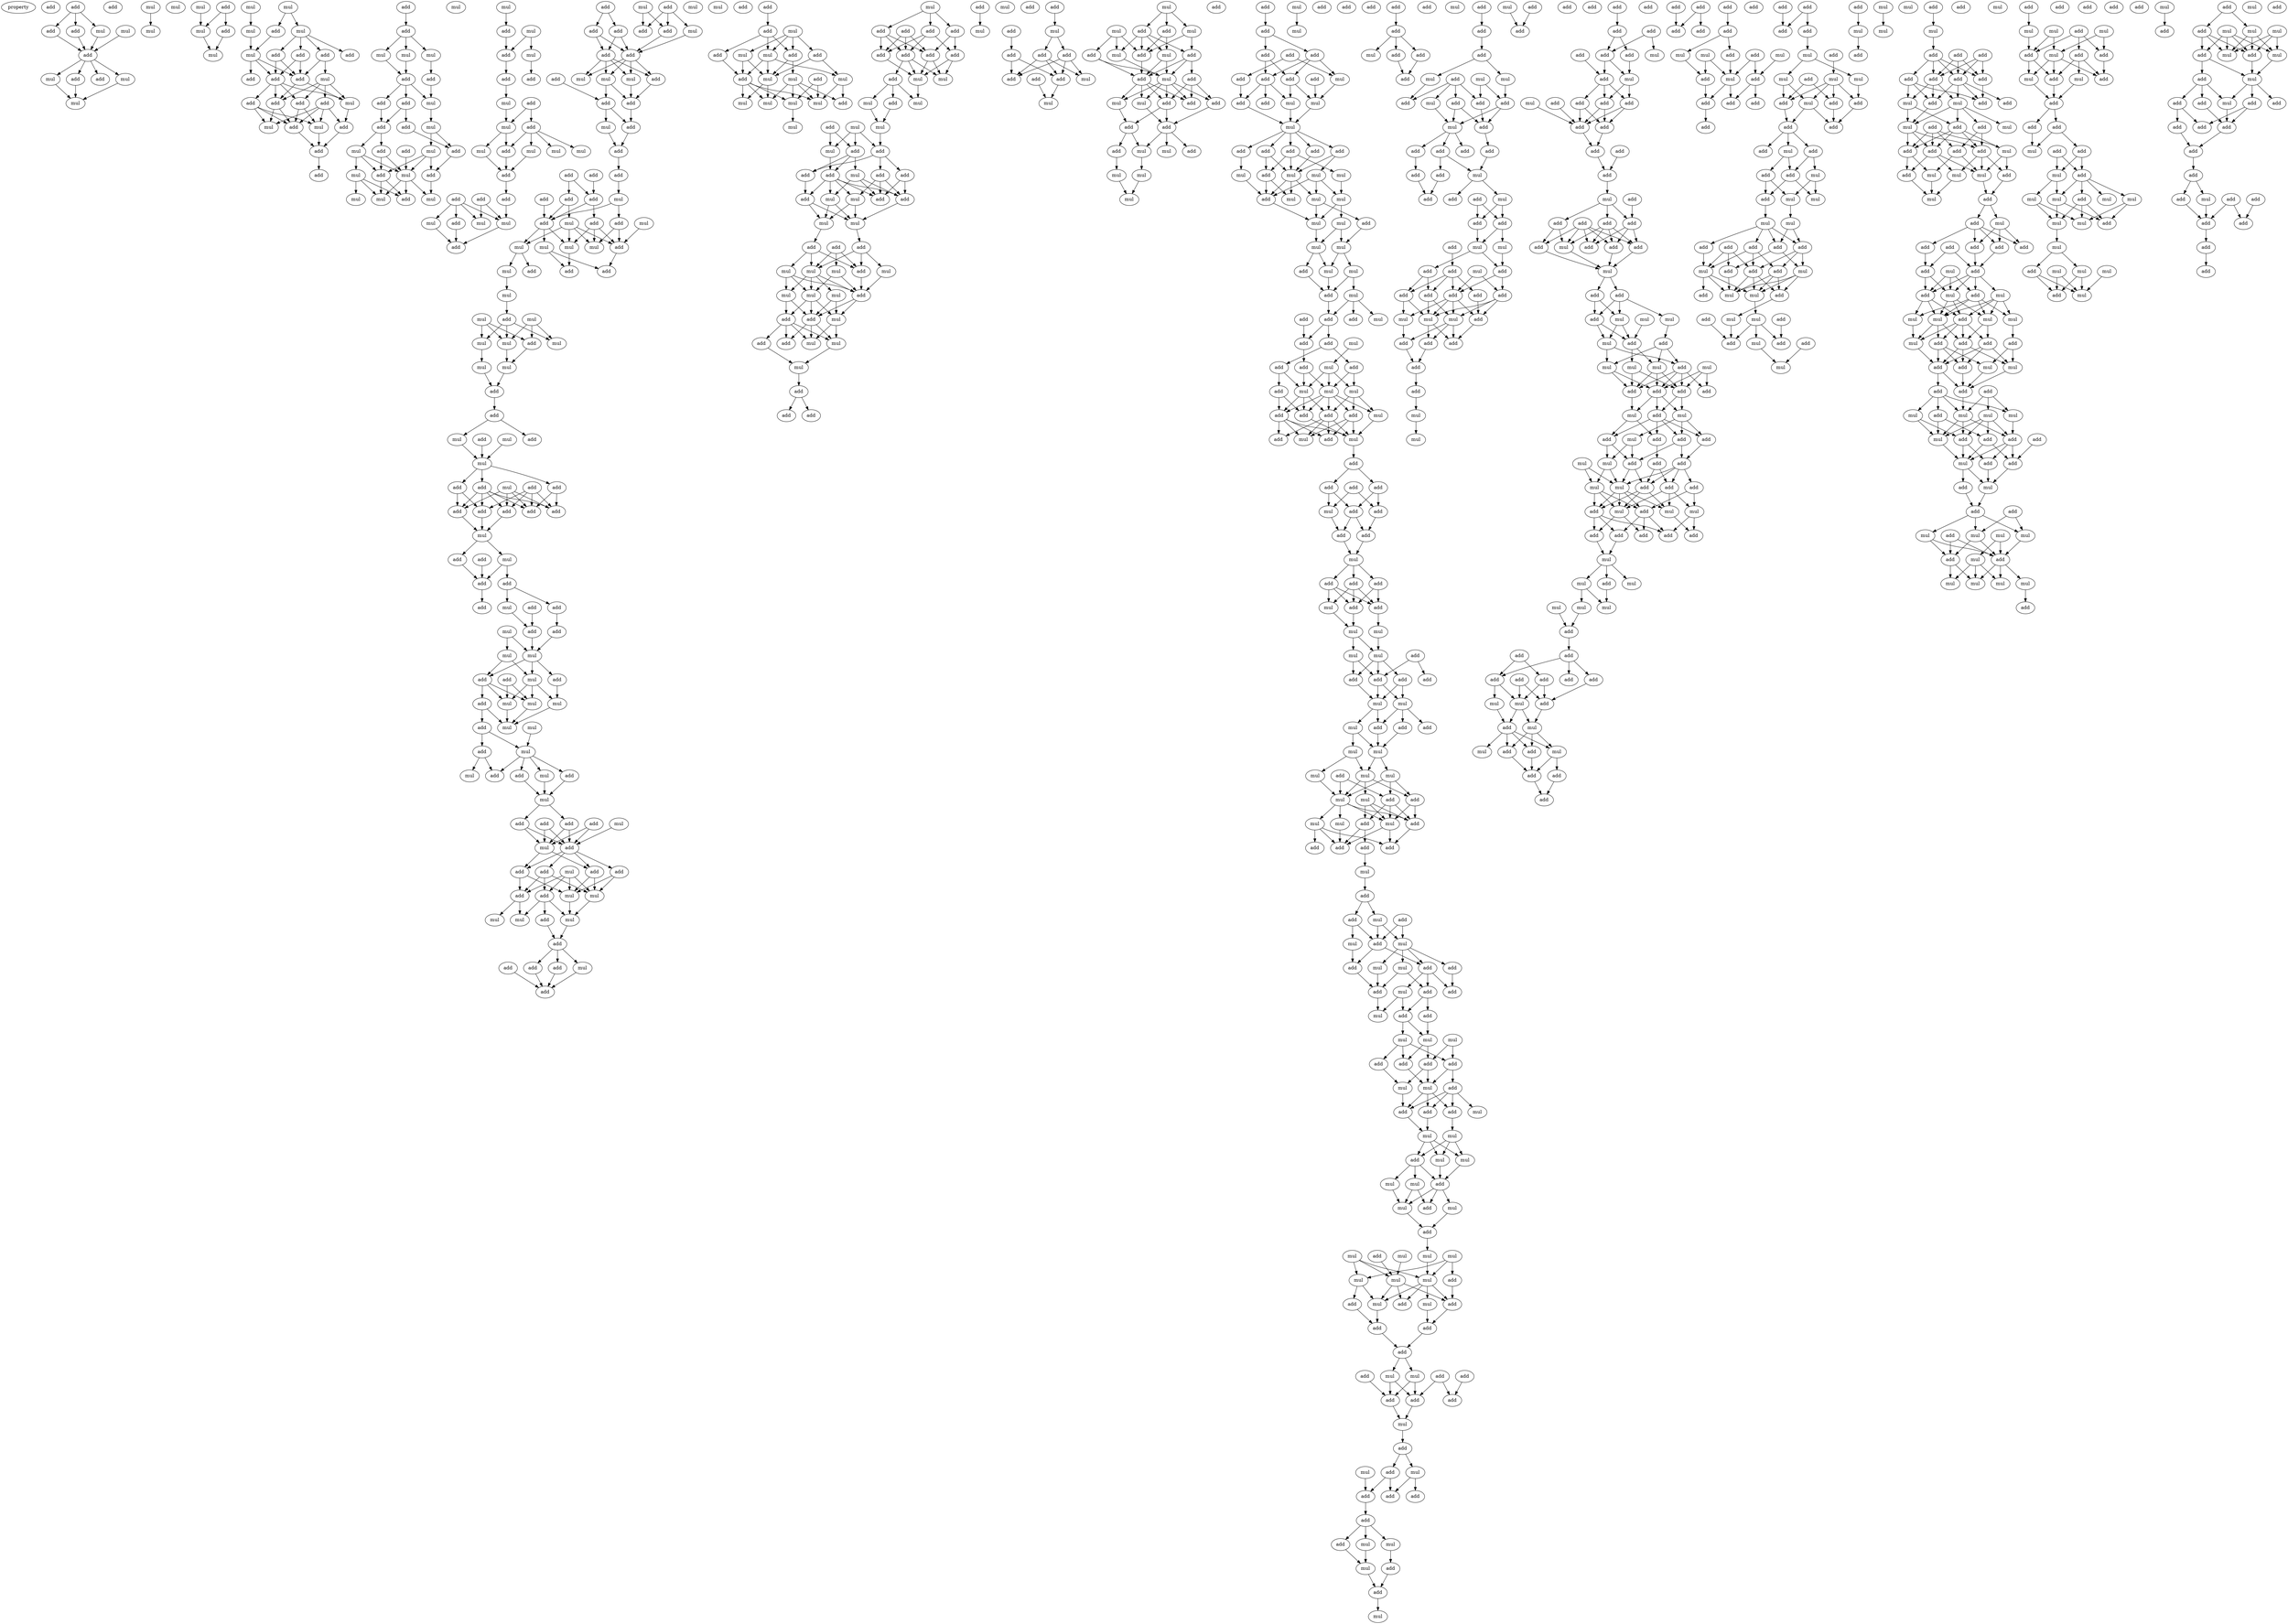 digraph {
    node [fontcolor=black]
    property [mul=2,lf=1.8]
    0 [ label = add ];
    1 [ label = add ];
    2 [ label = add ];
    3 [ label = add ];
    4 [ label = mul ];
    5 [ label = mul ];
    6 [ label = add ];
    7 [ label = mul ];
    8 [ label = add ];
    9 [ label = add ];
    10 [ label = mul ];
    11 [ label = mul ];
    12 [ label = add ];
    13 [ label = mul ];
    14 [ label = mul ];
    15 [ label = mul ];
    16 [ label = add ];
    17 [ label = mul ];
    18 [ label = mul ];
    19 [ label = add ];
    20 [ label = mul ];
    21 [ label = mul ];
    22 [ label = mul ];
    23 [ label = mul ];
    24 [ label = mul ];
    25 [ label = add ];
    26 [ label = mul ];
    27 [ label = add ];
    28 [ label = add ];
    29 [ label = add ];
    30 [ label = add ];
    31 [ label = add ];
    32 [ label = add ];
    33 [ label = add ];
    34 [ label = mul ];
    35 [ label = add ];
    36 [ label = mul ];
    37 [ label = add ];
    38 [ label = add ];
    39 [ label = add ];
    40 [ label = mul ];
    41 [ label = mul ];
    42 [ label = add ];
    43 [ label = add ];
    44 [ label = add ];
    45 [ label = add ];
    46 [ label = add ];
    47 [ label = add ];
    48 [ label = mul ];
    49 [ label = mul ];
    50 [ label = mul ];
    51 [ label = add ];
    52 [ label = add ];
    53 [ label = mul ];
    54 [ label = add ];
    55 [ label = add ];
    56 [ label = mul ];
    57 [ label = add ];
    58 [ label = add ];
    59 [ label = mul ];
    60 [ label = add ];
    61 [ label = mul ];
    62 [ label = add ];
    63 [ label = mul ];
    64 [ label = add ];
    65 [ label = mul ];
    66 [ label = add ];
    67 [ label = add ];
    68 [ label = mul ];
    69 [ label = mul ];
    70 [ label = mul ];
    71 [ label = mul ];
    72 [ label = add ];
    73 [ label = mul ];
    74 [ label = add ];
    75 [ label = mul ];
    76 [ label = mul ];
    77 [ label = add ];
    78 [ label = add ];
    79 [ label = add ];
    80 [ label = mul ];
    81 [ label = add ];
    82 [ label = mul ];
    83 [ label = add ];
    84 [ label = mul ];
    85 [ label = add ];
    86 [ label = mul ];
    87 [ label = mul ];
    88 [ label = mul ];
    89 [ label = add ];
    90 [ label = add ];
    91 [ label = add ];
    92 [ label = add ];
    93 [ label = mul ];
    94 [ label = mul ];
    95 [ label = mul ];
    96 [ label = add ];
    97 [ label = add ];
    98 [ label = add ];
    99 [ label = mul ];
    100 [ label = add ];
    101 [ label = add ];
    102 [ label = add ];
    103 [ label = mul ];
    104 [ label = add ];
    105 [ label = add ];
    106 [ label = add ];
    107 [ label = add ];
    108 [ label = mul ];
    109 [ label = add ];
    110 [ label = mul ];
    111 [ label = add ];
    112 [ label = mul ];
    113 [ label = add ];
    114 [ label = add ];
    115 [ label = mul ];
    116 [ label = add ];
    117 [ label = add ];
    118 [ label = add ];
    119 [ label = add ];
    120 [ label = add ];
    121 [ label = mul ];
    122 [ label = add ];
    123 [ label = add ];
    124 [ label = add ];
    125 [ label = mul ];
    126 [ label = add ];
    127 [ label = add ];
    128 [ label = add ];
    129 [ label = mul ];
    130 [ label = mul ];
    131 [ label = add ];
    132 [ label = mul ];
    133 [ label = mul ];
    134 [ label = mul ];
    135 [ label = add ];
    136 [ label = mul ];
    137 [ label = add ];
    138 [ label = add ];
    139 [ label = mul ];
    140 [ label = mul ];
    141 [ label = mul ];
    142 [ label = add ];
    143 [ label = add ];
    144 [ label = mul ];
    145 [ label = mul ];
    146 [ label = mul ];
    147 [ label = mul ];
    148 [ label = mul ];
    149 [ label = mul ];
    150 [ label = add ];
    151 [ label = add ];
    152 [ label = mul ];
    153 [ label = mul ];
    154 [ label = mul ];
    155 [ label = add ];
    156 [ label = add ];
    157 [ label = mul ];
    158 [ label = add ];
    159 [ label = mul ];
    160 [ label = add ];
    161 [ label = add ];
    162 [ label = add ];
    163 [ label = add ];
    164 [ label = add ];
    165 [ label = add ];
    166 [ label = add ];
    167 [ label = add ];
    168 [ label = mul ];
    169 [ label = add ];
    170 [ label = add ];
    171 [ label = mul ];
    172 [ label = add ];
    173 [ label = add ];
    174 [ label = add ];
    175 [ label = mul ];
    176 [ label = add ];
    177 [ label = add ];
    178 [ label = add ];
    179 [ label = add ];
    180 [ label = mul ];
    181 [ label = mul ];
    182 [ label = mul ];
    183 [ label = add ];
    184 [ label = add ];
    185 [ label = add ];
    186 [ label = mul ];
    187 [ label = mul ];
    188 [ label = mul ];
    189 [ label = mul ];
    190 [ label = add ];
    191 [ label = add ];
    192 [ label = mul ];
    193 [ label = mul ];
    194 [ label = add ];
    195 [ label = mul ];
    196 [ label = add ];
    197 [ label = add ];
    198 [ label = mul ];
    199 [ label = add ];
    200 [ label = mul ];
    201 [ label = mul ];
    202 [ label = add ];
    203 [ label = add ];
    204 [ label = add ];
    205 [ label = add ];
    206 [ label = mul ];
    207 [ label = mul ];
    208 [ label = add ];
    209 [ label = mul ];
    210 [ label = add ];
    211 [ label = add ];
    212 [ label = add ];
    213 [ label = add ];
    214 [ label = add ];
    215 [ label = add ];
    216 [ label = mul ];
    217 [ label = mul ];
    218 [ label = mul ];
    219 [ label = mul ];
    220 [ label = mul ];
    221 [ label = add ];
    222 [ label = add ];
    223 [ label = add ];
    224 [ label = mul ];
    225 [ label = add ];
    226 [ label = add ];
    227 [ label = add ];
    228 [ label = add ];
    229 [ label = add ];
    230 [ label = mul ];
    231 [ label = add ];
    232 [ label = mul ];
    233 [ label = add ];
    234 [ label = add ];
    235 [ label = add ];
    236 [ label = mul ];
    237 [ label = mul ];
    238 [ label = mul ];
    239 [ label = add ];
    240 [ label = add ];
    241 [ label = mul ];
    242 [ label = mul ];
    243 [ label = mul ];
    244 [ label = add ];
    245 [ label = mul ];
    246 [ label = mul ];
    247 [ label = mul ];
    248 [ label = mul ];
    249 [ label = add ];
    250 [ label = add ];
    251 [ label = add ];
    252 [ label = add ];
    253 [ label = add ];
    254 [ label = add ];
    255 [ label = add ];
    256 [ label = add ];
    257 [ label = mul ];
    258 [ label = mul ];
    259 [ label = add ];
    260 [ label = add ];
    261 [ label = mul ];
    262 [ label = mul ];
    263 [ label = add ];
    264 [ label = mul ];
    265 [ label = mul ];
    266 [ label = mul ];
    267 [ label = add ];
    268 [ label = add ];
    269 [ label = add ];
    270 [ label = add ];
    271 [ label = add ];
    272 [ label = add ];
    273 [ label = mul ];
    274 [ label = add ];
    275 [ label = mul ];
    276 [ label = mul ];
    277 [ label = add ];
    278 [ label = add ];
    279 [ label = mul ];
    280 [ label = mul ];
    281 [ label = add ];
    282 [ label = add ];
    283 [ label = add ];
    284 [ label = mul ];
    285 [ label = mul ];
    286 [ label = mul ];
    287 [ label = mul ];
    288 [ label = add ];
    289 [ label = add ];
    290 [ label = mul ];
    291 [ label = mul ];
    292 [ label = mul ];
    293 [ label = mul ];
    294 [ label = add ];
    295 [ label = add ];
    296 [ label = add ];
    297 [ label = mul ];
    298 [ label = add ];
    299 [ label = mul ];
    300 [ label = add ];
    301 [ label = mul ];
    302 [ label = mul ];
    303 [ label = add ];
    304 [ label = mul ];
    305 [ label = add ];
    306 [ label = add ];
    307 [ label = add ];
    308 [ label = add ];
    309 [ label = add ];
    310 [ label = mul ];
    311 [ label = add ];
    312 [ label = add ];
    313 [ label = add ];
    314 [ label = add ];
    315 [ label = add ];
    316 [ label = mul ];
    317 [ label = add ];
    318 [ label = mul ];
    319 [ label = mul ];
    320 [ label = mul ];
    321 [ label = add ];
    322 [ label = add ];
    323 [ label = add ];
    324 [ label = mul ];
    325 [ label = mul ];
    326 [ label = add ];
    327 [ label = add ];
    328 [ label = mul ];
    329 [ label = add ];
    330 [ label = add ];
    331 [ label = add ];
    332 [ label = mul ];
    333 [ label = add ];
    334 [ label = mul ];
    335 [ label = mul ];
    336 [ label = add ];
    337 [ label = add ];
    338 [ label = add ];
    339 [ label = add ];
    340 [ label = mul ];
    341 [ label = add ];
    342 [ label = mul ];
    343 [ label = add ];
    344 [ label = mul ];
    345 [ label = mul ];
    346 [ label = mul ];
    347 [ label = add ];
    348 [ label = add ];
    349 [ label = add ];
    350 [ label = add ];
    351 [ label = add ];
    352 [ label = add ];
    353 [ label = add ];
    354 [ label = add ];
    355 [ label = add ];
    356 [ label = mul ];
    357 [ label = add ];
    358 [ label = add ];
    359 [ label = mul ];
    360 [ label = mul ];
    361 [ label = mul ];
    362 [ label = add ];
    363 [ label = add ];
    364 [ label = add ];
    365 [ label = add ];
    366 [ label = add ];
    367 [ label = mul ];
    368 [ label = mul ];
    369 [ label = add ];
    370 [ label = mul ];
    371 [ label = mul ];
    372 [ label = mul ];
    373 [ label = add ];
    374 [ label = mul ];
    375 [ label = mul ];
    376 [ label = mul ];
    377 [ label = add ];
    378 [ label = mul ];
    379 [ label = mul ];
    380 [ label = mul ];
    381 [ label = mul ];
    382 [ label = mul ];
    383 [ label = add ];
    384 [ label = add ];
    385 [ label = mul ];
    386 [ label = add ];
    387 [ label = mul ];
    388 [ label = add ];
    389 [ label = mul ];
    390 [ label = add ];
    391 [ label = mul ];
    392 [ label = mul ];
    393 [ label = add ];
    394 [ label = add ];
    395 [ label = add ];
    396 [ label = add ];
    397 [ label = add ];
    398 [ label = mul ];
    399 [ label = mul ];
    400 [ label = add ];
    401 [ label = mul ];
    402 [ label = mul ];
    403 [ label = add ];
    404 [ label = mul ];
    405 [ label = add ];
    406 [ label = add ];
    407 [ label = add ];
    408 [ label = mul ];
    409 [ label = add ];
    410 [ label = add ];
    411 [ label = mul ];
    412 [ label = add ];
    413 [ label = add ];
    414 [ label = add ];
    415 [ label = add ];
    416 [ label = add ];
    417 [ label = add ];
    418 [ label = mul ];
    419 [ label = add ];
    420 [ label = add ];
    421 [ label = mul ];
    422 [ label = add ];
    423 [ label = add ];
    424 [ label = add ];
    425 [ label = add ];
    426 [ label = mul ];
    427 [ label = add ];
    428 [ label = mul ];
    429 [ label = mul ];
    430 [ label = mul ];
    431 [ label = add ];
    432 [ label = add ];
    433 [ label = mul ];
    434 [ label = add ];
    435 [ label = add ];
    436 [ label = add ];
    437 [ label = add ];
    438 [ label = mul ];
    439 [ label = mul ];
    440 [ label = add ];
    441 [ label = add ];
    442 [ label = add ];
    443 [ label = add ];
    444 [ label = mul ];
    445 [ label = mul ];
    446 [ label = mul ];
    447 [ label = mul ];
    448 [ label = mul ];
    449 [ label = mul ];
    450 [ label = add ];
    451 [ label = mul ];
    452 [ label = add ];
    453 [ label = mul ];
    454 [ label = add ];
    455 [ label = mul ];
    456 [ label = add ];
    457 [ label = mul ];
    458 [ label = mul ];
    459 [ label = add ];
    460 [ label = add ];
    461 [ label = add ];
    462 [ label = add ];
    463 [ label = add ];
    464 [ label = mul ];
    465 [ label = add ];
    466 [ label = add ];
    467 [ label = add ];
    468 [ label = mul ];
    469 [ label = mul ];
    470 [ label = mul ];
    471 [ label = add ];
    472 [ label = add ];
    473 [ label = add ];
    474 [ label = mul ];
    475 [ label = mul ];
    476 [ label = add ];
    477 [ label = add ];
    478 [ label = add ];
    479 [ label = add ];
    480 [ label = mul ];
    481 [ label = add ];
    482 [ label = add ];
    483 [ label = mul ];
    484 [ label = mul ];
    485 [ label = mul ];
    486 [ label = mul ];
    487 [ label = add ];
    488 [ label = add ];
    489 [ label = add ];
    490 [ label = add ];
    491 [ label = mul ];
    492 [ label = add ];
    493 [ label = mul ];
    494 [ label = add ];
    495 [ label = add ];
    496 [ label = mul ];
    497 [ label = add ];
    498 [ label = mul ];
    499 [ label = mul ];
    500 [ label = mul ];
    501 [ label = mul ];
    502 [ label = add ];
    503 [ label = mul ];
    504 [ label = mul ];
    505 [ label = add ];
    506 [ label = add ];
    507 [ label = mul ];
    508 [ label = mul ];
    509 [ label = add ];
    510 [ label = add ];
    511 [ label = mul ];
    512 [ label = mul ];
    513 [ label = mul ];
    514 [ label = mul ];
    515 [ label = add ];
    516 [ label = mul ];
    517 [ label = mul ];
    518 [ label = add ];
    519 [ label = mul ];
    520 [ label = add ];
    521 [ label = mul ];
    522 [ label = add ];
    523 [ label = add ];
    524 [ label = mul ];
    525 [ label = add ];
    526 [ label = add ];
    527 [ label = add ];
    528 [ label = mul ];
    529 [ label = add ];
    530 [ label = add ];
    531 [ label = mul ];
    532 [ label = add ];
    533 [ label = add ];
    534 [ label = add ];
    535 [ label = add ];
    536 [ label = mul ];
    537 [ label = add ];
    538 [ label = add ];
    539 [ label = mul ];
    540 [ label = mul ];
    541 [ label = add ];
    542 [ label = add ];
    543 [ label = add ];
    544 [ label = add ];
    545 [ label = mul ];
    546 [ label = mul ];
    547 [ label = add ];
    548 [ label = mul ];
    549 [ label = add ];
    550 [ label = add ];
    551 [ label = mul ];
    552 [ label = add ];
    553 [ label = add ];
    554 [ label = mul ];
    555 [ label = add ];
    556 [ label = add ];
    557 [ label = add ];
    558 [ label = mul ];
    559 [ label = add ];
    560 [ label = add ];
    561 [ label = mul ];
    562 [ label = add ];
    563 [ label = add ];
    564 [ label = add ];
    565 [ label = add ];
    566 [ label = add ];
    567 [ label = add ];
    568 [ label = mul ];
    569 [ label = mul ];
    570 [ label = mul ];
    571 [ label = add ];
    572 [ label = add ];
    573 [ label = mul ];
    574 [ label = add ];
    575 [ label = add ];
    576 [ label = mul ];
    577 [ label = add ];
    578 [ label = add ];
    579 [ label = add ];
    580 [ label = add ];
    581 [ label = add ];
    582 [ label = add ];
    583 [ label = add ];
    584 [ label = mul ];
    585 [ label = mul ];
    586 [ label = add ];
    587 [ label = add ];
    588 [ label = add ];
    589 [ label = add ];
    590 [ label = add ];
    591 [ label = add ];
    592 [ label = mul ];
    593 [ label = mul ];
    594 [ label = add ];
    595 [ label = add ];
    596 [ label = add ];
    597 [ label = mul ];
    598 [ label = add ];
    599 [ label = add ];
    600 [ label = add ];
    601 [ label = add ];
    602 [ label = add ];
    603 [ label = mul ];
    604 [ label = mul ];
    605 [ label = add ];
    606 [ label = mul ];
    607 [ label = add ];
    608 [ label = add ];
    609 [ label = add ];
    610 [ label = add ];
    611 [ label = add ];
    612 [ label = mul ];
    613 [ label = add ];
    614 [ label = add ];
    615 [ label = mul ];
    616 [ label = add ];
    617 [ label = add ];
    618 [ label = mul ];
    619 [ label = add ];
    620 [ label = add ];
    621 [ label = add ];
    622 [ label = mul ];
    623 [ label = add ];
    624 [ label = add ];
    625 [ label = add ];
    626 [ label = add ];
    627 [ label = add ];
    628 [ label = mul ];
    629 [ label = add ];
    630 [ label = add ];
    631 [ label = add ];
    632 [ label = add ];
    633 [ label = add ];
    634 [ label = mul ];
    635 [ label = add ];
    636 [ label = add ];
    637 [ label = add ];
    638 [ label = add ];
    639 [ label = add ];
    640 [ label = add ];
    641 [ label = add ];
    642 [ label = mul ];
    643 [ label = add ];
    644 [ label = add ];
    645 [ label = mul ];
    646 [ label = add ];
    647 [ label = add ];
    648 [ label = mul ];
    649 [ label = add ];
    650 [ label = mul ];
    651 [ label = mul ];
    652 [ label = add ];
    653 [ label = mul ];
    654 [ label = add ];
    655 [ label = add ];
    656 [ label = mul ];
    657 [ label = mul ];
    658 [ label = mul ];
    659 [ label = mul ];
    660 [ label = add ];
    661 [ label = add ];
    662 [ label = add ];
    663 [ label = add ];
    664 [ label = mul ];
    665 [ label = add ];
    666 [ label = mul ];
    667 [ label = add ];
    668 [ label = mul ];
    669 [ label = add ];
    670 [ label = add ];
    671 [ label = add ];
    672 [ label = add ];
    673 [ label = mul ];
    674 [ label = mul ];
    675 [ label = add ];
    676 [ label = add ];
    677 [ label = add ];
    678 [ label = add ];
    679 [ label = add ];
    680 [ label = mul ];
    681 [ label = mul ];
    682 [ label = add ];
    683 [ label = mul ];
    684 [ label = mul ];
    685 [ label = add ];
    686 [ label = mul ];
    687 [ label = add ];
    688 [ label = add ];
    689 [ label = add ];
    690 [ label = add ];
    691 [ label = add ];
    692 [ label = mul ];
    693 [ label = mul ];
    694 [ label = mul ];
    695 [ label = add ];
    696 [ label = mul ];
    697 [ label = mul ];
    698 [ label = mul ];
    699 [ label = add ];
    700 [ label = add ];
    701 [ label = add ];
    702 [ label = add ];
    703 [ label = add ];
    704 [ label = add ];
    705 [ label = add ];
    706 [ label = add ];
    707 [ label = mul ];
    708 [ label = mul ];
    709 [ label = add ];
    710 [ label = mul ];
    711 [ label = add ];
    712 [ label = mul ];
    713 [ label = mul ];
    714 [ label = add ];
    715 [ label = add ];
    716 [ label = add ];
    717 [ label = add ];
    718 [ label = add ];
    719 [ label = add ];
    720 [ label = add ];
    721 [ label = add ];
    722 [ label = add ];
    723 [ label = add ];
    724 [ label = add ];
    725 [ label = add ];
    726 [ label = mul ];
    727 [ label = mul ];
    728 [ label = add ];
    729 [ label = add ];
    730 [ label = mul ];
    731 [ label = mul ];
    732 [ label = add ];
    733 [ label = add ];
    734 [ label = add ];
    735 [ label = add ];
    736 [ label = add ];
    737 [ label = add ];
    738 [ label = add ];
    739 [ label = add ];
    740 [ label = add ];
    741 [ label = add ];
    742 [ label = add ];
    743 [ label = mul ];
    744 [ label = add ];
    745 [ label = mul ];
    746 [ label = mul ];
    747 [ label = add ];
    748 [ label = mul ];
    749 [ label = add ];
    750 [ label = mul ];
    751 [ label = add ];
    752 [ label = add ];
    753 [ label = add ];
    754 [ label = add ];
    755 [ label = add ];
    756 [ label = mul ];
    757 [ label = add ];
    758 [ label = add ];
    759 [ label = mul ];
    760 [ label = add ];
    761 [ label = mul ];
    762 [ label = mul ];
    763 [ label = add ];
    764 [ label = mul ];
    765 [ label = mul ];
    766 [ label = add ];
    767 [ label = add ];
    768 [ label = add ];
    769 [ label = add ];
    770 [ label = add ];
    771 [ label = add ];
    772 [ label = mul ];
    773 [ label = add ];
    774 [ label = add ];
    775 [ label = mul ];
    776 [ label = add ];
    777 [ label = mul ];
    778 [ label = add ];
    779 [ label = mul ];
    780 [ label = add ];
    781 [ label = mul ];
    782 [ label = add ];
    783 [ label = mul ];
    784 [ label = add ];
    785 [ label = add ];
    786 [ label = mul ];
    787 [ label = add ];
    788 [ label = mul ];
    789 [ label = add ];
    790 [ label = mul ];
    791 [ label = mul ];
    792 [ label = add ];
    793 [ label = mul ];
    794 [ label = mul ];
    795 [ label = add ];
    796 [ label = add ];
    797 [ label = mul ];
    798 [ label = mul ];
    799 [ label = add ];
    800 [ label = add ];
    801 [ label = add ];
    802 [ label = add ];
    803 [ label = add ];
    804 [ label = add ];
    805 [ label = add ];
    806 [ label = add ];
    807 [ label = add ];
    808 [ label = mul ];
    809 [ label = add ];
    810 [ label = mul ];
    811 [ label = mul ];
    812 [ label = add ];
    813 [ label = add ];
    814 [ label = add ];
    815 [ label = mul ];
    816 [ label = add ];
    817 [ label = add ];
    818 [ label = add ];
    819 [ label = add ];
    820 [ label = mul ];
    821 [ label = mul ];
    822 [ label = add ];
    823 [ label = mul ];
    824 [ label = add ];
    825 [ label = mul ];
    826 [ label = add ];
    827 [ label = mul ];
    828 [ label = mul ];
    829 [ label = add ];
    830 [ label = add ];
    831 [ label = add ];
    832 [ label = add ];
    833 [ label = add ];
    834 [ label = add ];
    835 [ label = add ];
    836 [ label = mul ];
    837 [ label = add ];
    838 [ label = mul ];
    839 [ label = mul ];
    840 [ label = add ];
    841 [ label = add ];
    842 [ label = mul ];
    843 [ label = mul ];
    844 [ label = add ];
    845 [ label = mul ];
    846 [ label = mul ];
    847 [ label = add ];
    848 [ label = add ];
    849 [ label = add ];
    850 [ label = add ];
    851 [ label = mul ];
    852 [ label = mul ];
    853 [ label = mul ];
    854 [ label = add ];
    855 [ label = add ];
    856 [ label = add ];
    857 [ label = add ];
    858 [ label = add ];
    859 [ label = mul ];
    860 [ label = mul ];
    861 [ label = mul ];
    862 [ label = mul ];
    863 [ label = add ];
    864 [ label = add ];
    865 [ label = mul ];
    866 [ label = add ];
    867 [ label = add ];
    868 [ label = add ];
    869 [ label = mul ];
    870 [ label = add ];
    871 [ label = add ];
    872 [ label = add ];
    873 [ label = mul ];
    874 [ label = add ];
    875 [ label = add ];
    876 [ label = mul ];
    877 [ label = mul ];
    878 [ label = add ];
    879 [ label = mul ];
    880 [ label = mul ];
    881 [ label = mul ];
    882 [ label = add ];
    883 [ label = add ];
    884 [ label = mul ];
    885 [ label = mul ];
    886 [ label = mul ];
    887 [ label = mul ];
    888 [ label = add ];
    889 [ label = add ];
    890 [ label = mul ];
    891 [ label = mul ];
    892 [ label = mul ];
    893 [ label = add ];
    894 [ label = add ];
    895 [ label = add ];
    896 [ label = add ];
    897 [ label = mul ];
    898 [ label = mul ];
    899 [ label = add ];
    900 [ label = mul ];
    901 [ label = add ];
    902 [ label = add ];
    903 [ label = add ];
    904 [ label = add ];
    905 [ label = add ];
    906 [ label = mul ];
    907 [ label = add ];
    908 [ label = add ];
    909 [ label = add ];
    910 [ label = mul ];
    911 [ label = add ];
    912 [ label = mul ];
    913 [ label = mul ];
    914 [ label = mul ];
    915 [ label = add ];
    916 [ label = mul ];
    917 [ label = mul ];
    918 [ label = mul ];
    919 [ label = add ];
    920 [ label = mul ];
    921 [ label = mul ];
    922 [ label = mul ];
    923 [ label = add ];
    924 [ label = add ];
    925 [ label = mul ];
    926 [ label = add ];
    927 [ label = mul ];
    928 [ label = add ];
    929 [ label = mul ];
    930 [ label = add ];
    931 [ label = add ];
    932 [ label = mul ];
    933 [ label = mul ];
    934 [ label = mul ];
    935 [ label = mul ];
    936 [ label = add ];
    937 [ label = mul ];
    938 [ label = mul ];
    939 [ label = add ];
    940 [ label = add ];
    941 [ label = mul ];
    942 [ label = add ];
    943 [ label = mul ];
    944 [ label = add ];
    945 [ label = add ];
    946 [ label = add ];
    947 [ label = add ];
    948 [ label = add ];
    949 [ label = add ];
    950 [ label = add ];
    951 [ label = add ];
    952 [ label = add ];
    953 [ label = add ];
    954 [ label = add ];
    955 [ label = add ];
    956 [ label = mul ];
    957 [ label = add ];
    958 [ label = add ];
    959 [ label = add ];
    960 [ label = add ];
    961 [ label = add ];
    1 -> 2 [ name = 0 ];
    1 -> 3 [ name = 1 ];
    1 -> 5 [ name = 2 ];
    2 -> 6 [ name = 3 ];
    3 -> 6 [ name = 4 ];
    4 -> 6 [ name = 5 ];
    5 -> 6 [ name = 6 ];
    6 -> 7 [ name = 7 ];
    6 -> 8 [ name = 8 ];
    6 -> 9 [ name = 9 ];
    6 -> 10 [ name = 10 ];
    7 -> 11 [ name = 11 ];
    8 -> 11 [ name = 12 ];
    10 -> 11 [ name = 13 ];
    13 -> 17 [ name = 14 ];
    15 -> 18 [ name = 15 ];
    16 -> 18 [ name = 16 ];
    16 -> 19 [ name = 17 ];
    18 -> 20 [ name = 18 ];
    19 -> 20 [ name = 19 ];
    21 -> 24 [ name = 20 ];
    22 -> 23 [ name = 21 ];
    22 -> 25 [ name = 22 ];
    23 -> 27 [ name = 23 ];
    23 -> 28 [ name = 24 ];
    23 -> 29 [ name = 25 ];
    23 -> 30 [ name = 26 ];
    24 -> 26 [ name = 27 ];
    25 -> 26 [ name = 28 ];
    26 -> 31 [ name = 29 ];
    26 -> 32 [ name = 30 ];
    26 -> 33 [ name = 31 ];
    27 -> 33 [ name = 32 ];
    27 -> 34 [ name = 33 ];
    28 -> 31 [ name = 34 ];
    28 -> 33 [ name = 35 ];
    30 -> 31 [ name = 36 ];
    30 -> 33 [ name = 37 ];
    31 -> 35 [ name = 38 ];
    31 -> 36 [ name = 39 ];
    31 -> 37 [ name = 40 ];
    31 -> 39 [ name = 41 ];
    33 -> 35 [ name = 42 ];
    33 -> 36 [ name = 43 ];
    34 -> 35 [ name = 44 ];
    34 -> 36 [ name = 45 ];
    34 -> 38 [ name = 46 ];
    34 -> 39 [ name = 47 ];
    35 -> 41 [ name = 48 ];
    35 -> 42 [ name = 49 ];
    36 -> 43 [ name = 50 ];
    37 -> 40 [ name = 51 ];
    37 -> 41 [ name = 52 ];
    37 -> 42 [ name = 53 ];
    38 -> 40 [ name = 54 ];
    38 -> 41 [ name = 55 ];
    38 -> 42 [ name = 56 ];
    38 -> 43 [ name = 57 ];
    39 -> 40 [ name = 58 ];
    39 -> 42 [ name = 59 ];
    40 -> 45 [ name = 60 ];
    42 -> 45 [ name = 61 ];
    43 -> 45 [ name = 62 ];
    44 -> 47 [ name = 63 ];
    45 -> 46 [ name = 64 ];
    47 -> 48 [ name = 65 ];
    47 -> 49 [ name = 66 ];
    47 -> 50 [ name = 67 ];
    48 -> 51 [ name = 68 ];
    49 -> 52 [ name = 69 ];
    50 -> 51 [ name = 70 ];
    51 -> 53 [ name = 71 ];
    51 -> 54 [ name = 72 ];
    51 -> 55 [ name = 73 ];
    52 -> 53 [ name = 74 ];
    53 -> 59 [ name = 75 ];
    54 -> 57 [ name = 76 ];
    54 -> 58 [ name = 77 ];
    55 -> 57 [ name = 78 ];
    57 -> 63 [ name = 79 ];
    57 -> 64 [ name = 80 ];
    58 -> 60 [ name = 81 ];
    59 -> 60 [ name = 82 ];
    59 -> 61 [ name = 83 ];
    60 -> 67 [ name = 84 ];
    61 -> 66 [ name = 85 ];
    61 -> 67 [ name = 86 ];
    61 -> 68 [ name = 87 ];
    62 -> 68 [ name = 88 ];
    63 -> 65 [ name = 89 ];
    63 -> 66 [ name = 90 ];
    63 -> 68 [ name = 91 ];
    64 -> 66 [ name = 92 ];
    64 -> 68 [ name = 93 ];
    65 -> 69 [ name = 94 ];
    65 -> 71 [ name = 95 ];
    65 -> 72 [ name = 96 ];
    66 -> 71 [ name = 97 ];
    66 -> 72 [ name = 98 ];
    67 -> 70 [ name = 99 ];
    68 -> 70 [ name = 100 ];
    68 -> 71 [ name = 101 ];
    68 -> 72 [ name = 102 ];
    73 -> 74 [ name = 103 ];
    74 -> 77 [ name = 104 ];
    75 -> 76 [ name = 105 ];
    75 -> 77 [ name = 106 ];
    76 -> 79 [ name = 107 ];
    77 -> 78 [ name = 108 ];
    78 -> 80 [ name = 109 ];
    80 -> 82 [ name = 110 ];
    81 -> 82 [ name = 111 ];
    81 -> 83 [ name = 112 ];
    82 -> 85 [ name = 113 ];
    82 -> 86 [ name = 114 ];
    83 -> 84 [ name = 115 ];
    83 -> 85 [ name = 116 ];
    83 -> 87 [ name = 117 ];
    83 -> 88 [ name = 118 ];
    84 -> 89 [ name = 119 ];
    85 -> 89 [ name = 120 ];
    86 -> 89 [ name = 121 ];
    89 -> 90 [ name = 122 ];
    90 -> 95 [ name = 123 ];
    91 -> 93 [ name = 124 ];
    91 -> 95 [ name = 125 ];
    92 -> 93 [ name = 126 ];
    92 -> 94 [ name = 127 ];
    92 -> 95 [ name = 128 ];
    92 -> 96 [ name = 129 ];
    94 -> 97 [ name = 130 ];
    95 -> 97 [ name = 131 ];
    96 -> 97 [ name = 132 ];
    98 -> 102 [ name = 133 ];
    98 -> 105 [ name = 134 ];
    99 -> 101 [ name = 135 ];
    99 -> 104 [ name = 136 ];
    100 -> 101 [ name = 137 ];
    100 -> 103 [ name = 138 ];
    100 -> 104 [ name = 139 ];
    101 -> 107 [ name = 140 ];
    102 -> 106 [ name = 141 ];
    102 -> 107 [ name = 142 ];
    103 -> 107 [ name = 143 ];
    105 -> 106 [ name = 144 ];
    105 -> 107 [ name = 145 ];
    106 -> 108 [ name = 146 ];
    106 -> 110 [ name = 147 ];
    106 -> 111 [ name = 148 ];
    106 -> 112 [ name = 149 ];
    107 -> 108 [ name = 150 ];
    107 -> 110 [ name = 151 ];
    107 -> 111 [ name = 152 ];
    107 -> 112 [ name = 153 ];
    108 -> 113 [ name = 154 ];
    109 -> 114 [ name = 155 ];
    110 -> 113 [ name = 156 ];
    110 -> 114 [ name = 157 ];
    111 -> 113 [ name = 158 ];
    113 -> 116 [ name = 159 ];
    114 -> 115 [ name = 160 ];
    114 -> 116 [ name = 161 ];
    115 -> 117 [ name = 162 ];
    116 -> 117 [ name = 163 ];
    117 -> 119 [ name = 164 ];
    118 -> 122 [ name = 165 ];
    119 -> 121 [ name = 166 ];
    120 -> 122 [ name = 167 ];
    120 -> 123 [ name = 168 ];
    121 -> 127 [ name = 169 ];
    121 -> 128 [ name = 170 ];
    122 -> 126 [ name = 171 ];
    122 -> 128 [ name = 172 ];
    123 -> 125 [ name = 173 ];
    123 -> 128 [ name = 174 ];
    124 -> 128 [ name = 175 ];
    125 -> 131 [ name = 176 ];
    125 -> 132 [ name = 177 ];
    125 -> 133 [ name = 178 ];
    125 -> 134 [ name = 179 ];
    126 -> 131 [ name = 180 ];
    126 -> 133 [ name = 181 ];
    126 -> 134 [ name = 182 ];
    127 -> 131 [ name = 183 ];
    127 -> 134 [ name = 184 ];
    128 -> 130 [ name = 185 ];
    128 -> 132 [ name = 186 ];
    128 -> 133 [ name = 187 ];
    129 -> 131 [ name = 188 ];
    130 -> 135 [ name = 189 ];
    130 -> 137 [ name = 190 ];
    131 -> 137 [ name = 191 ];
    132 -> 136 [ name = 192 ];
    132 -> 138 [ name = 193 ];
    133 -> 135 [ name = 194 ];
    136 -> 139 [ name = 195 ];
    139 -> 142 [ name = 196 ];
    140 -> 143 [ name = 197 ];
    140 -> 144 [ name = 198 ];
    140 -> 145 [ name = 199 ];
    141 -> 143 [ name = 200 ];
    141 -> 144 [ name = 201 ];
    141 -> 146 [ name = 202 ];
    142 -> 144 [ name = 203 ];
    142 -> 145 [ name = 204 ];
    142 -> 146 [ name = 205 ];
    143 -> 149 [ name = 206 ];
    144 -> 149 [ name = 207 ];
    145 -> 148 [ name = 208 ];
    148 -> 150 [ name = 209 ];
    149 -> 150 [ name = 210 ];
    150 -> 151 [ name = 211 ];
    151 -> 154 [ name = 212 ];
    151 -> 155 [ name = 213 ];
    152 -> 157 [ name = 214 ];
    154 -> 157 [ name = 215 ];
    156 -> 157 [ name = 216 ];
    157 -> 158 [ name = 217 ];
    157 -> 160 [ name = 218 ];
    157 -> 161 [ name = 219 ];
    158 -> 163 [ name = 220 ];
    158 -> 166 [ name = 221 ];
    159 -> 163 [ name = 222 ];
    159 -> 164 [ name = 223 ];
    159 -> 165 [ name = 224 ];
    159 -> 167 [ name = 225 ];
    160 -> 163 [ name = 226 ];
    160 -> 164 [ name = 227 ];
    160 -> 165 [ name = 228 ];
    160 -> 166 [ name = 229 ];
    160 -> 167 [ name = 230 ];
    161 -> 165 [ name = 231 ];
    161 -> 167 [ name = 232 ];
    162 -> 164 [ name = 233 ];
    162 -> 165 [ name = 234 ];
    162 -> 166 [ name = 235 ];
    162 -> 167 [ name = 236 ];
    163 -> 168 [ name = 237 ];
    164 -> 168 [ name = 238 ];
    166 -> 168 [ name = 239 ];
    168 -> 169 [ name = 240 ];
    168 -> 171 [ name = 241 ];
    169 -> 173 [ name = 242 ];
    170 -> 173 [ name = 243 ];
    171 -> 172 [ name = 244 ];
    171 -> 173 [ name = 245 ];
    172 -> 174 [ name = 246 ];
    172 -> 175 [ name = 247 ];
    173 -> 176 [ name = 248 ];
    174 -> 179 [ name = 249 ];
    175 -> 178 [ name = 250 ];
    177 -> 178 [ name = 251 ];
    178 -> 181 [ name = 252 ];
    179 -> 181 [ name = 253 ];
    180 -> 181 [ name = 254 ];
    180 -> 182 [ name = 255 ];
    181 -> 183 [ name = 256 ];
    181 -> 185 [ name = 257 ];
    181 -> 186 [ name = 258 ];
    182 -> 185 [ name = 259 ];
    182 -> 186 [ name = 260 ];
    183 -> 189 [ name = 261 ];
    184 -> 187 [ name = 262 ];
    184 -> 188 [ name = 263 ];
    185 -> 187 [ name = 264 ];
    185 -> 188 [ name = 265 ];
    185 -> 190 [ name = 266 ];
    186 -> 187 [ name = 267 ];
    186 -> 188 [ name = 268 ];
    186 -> 189 [ name = 269 ];
    187 -> 193 [ name = 270 ];
    188 -> 193 [ name = 271 ];
    189 -> 193 [ name = 272 ];
    190 -> 191 [ name = 273 ];
    190 -> 193 [ name = 274 ];
    191 -> 194 [ name = 275 ];
    191 -> 195 [ name = 276 ];
    192 -> 195 [ name = 277 ];
    194 -> 197 [ name = 278 ];
    194 -> 198 [ name = 279 ];
    195 -> 196 [ name = 280 ];
    195 -> 197 [ name = 281 ];
    195 -> 199 [ name = 282 ];
    195 -> 200 [ name = 283 ];
    196 -> 201 [ name = 284 ];
    199 -> 201 [ name = 285 ];
    200 -> 201 [ name = 286 ];
    201 -> 202 [ name = 287 ];
    201 -> 204 [ name = 288 ];
    202 -> 207 [ name = 289 ];
    202 -> 208 [ name = 290 ];
    203 -> 207 [ name = 291 ];
    203 -> 208 [ name = 292 ];
    204 -> 207 [ name = 293 ];
    204 -> 208 [ name = 294 ];
    205 -> 207 [ name = 295 ];
    205 -> 208 [ name = 296 ];
    206 -> 208 [ name = 297 ];
    207 -> 212 [ name = 298 ];
    207 -> 213 [ name = 299 ];
    208 -> 210 [ name = 300 ];
    208 -> 211 [ name = 301 ];
    208 -> 212 [ name = 302 ];
    208 -> 213 [ name = 303 ];
    209 -> 214 [ name = 304 ];
    209 -> 215 [ name = 305 ];
    209 -> 216 [ name = 306 ];
    209 -> 217 [ name = 307 ];
    210 -> 214 [ name = 308 ];
    210 -> 215 [ name = 309 ];
    210 -> 216 [ name = 310 ];
    211 -> 216 [ name = 311 ];
    211 -> 217 [ name = 312 ];
    212 -> 214 [ name = 313 ];
    212 -> 217 [ name = 314 ];
    213 -> 216 [ name = 315 ];
    213 -> 217 [ name = 316 ];
    214 -> 218 [ name = 317 ];
    214 -> 220 [ name = 318 ];
    215 -> 218 [ name = 319 ];
    215 -> 219 [ name = 320 ];
    215 -> 221 [ name = 321 ];
    216 -> 219 [ name = 322 ];
    217 -> 219 [ name = 323 ];
    219 -> 222 [ name = 324 ];
    221 -> 222 [ name = 325 ];
    222 -> 224 [ name = 326 ];
    222 -> 225 [ name = 327 ];
    222 -> 227 [ name = 328 ];
    223 -> 228 [ name = 329 ];
    224 -> 228 [ name = 330 ];
    225 -> 228 [ name = 331 ];
    227 -> 228 [ name = 332 ];
    229 -> 231 [ name = 333 ];
    230 -> 232 [ name = 334 ];
    230 -> 234 [ name = 335 ];
    230 -> 235 [ name = 336 ];
    230 -> 236 [ name = 337 ];
    231 -> 232 [ name = 338 ];
    231 -> 233 [ name = 339 ];
    231 -> 234 [ name = 340 ];
    232 -> 238 [ name = 341 ];
    232 -> 240 [ name = 342 ];
    232 -> 241 [ name = 343 ];
    233 -> 240 [ name = 344 ];
    234 -> 237 [ name = 345 ];
    234 -> 238 [ name = 346 ];
    235 -> 238 [ name = 347 ];
    235 -> 241 [ name = 348 ];
    236 -> 238 [ name = 349 ];
    236 -> 240 [ name = 350 ];
    237 -> 242 [ name = 351 ];
    237 -> 244 [ name = 352 ];
    237 -> 245 [ name = 353 ];
    237 -> 246 [ name = 354 ];
    238 -> 242 [ name = 355 ];
    238 -> 243 [ name = 356 ];
    239 -> 245 [ name = 357 ];
    239 -> 246 [ name = 358 ];
    240 -> 242 [ name = 359 ];
    240 -> 243 [ name = 360 ];
    240 -> 245 [ name = 361 ];
    240 -> 246 [ name = 362 ];
    241 -> 244 [ name = 363 ];
    241 -> 246 [ name = 364 ];
    245 -> 247 [ name = 365 ];
    248 -> 250 [ name = 366 ];
    248 -> 251 [ name = 367 ];
    248 -> 252 [ name = 368 ];
    249 -> 253 [ name = 369 ];
    249 -> 255 [ name = 370 ];
    249 -> 256 [ name = 371 ];
    250 -> 253 [ name = 372 ];
    250 -> 255 [ name = 373 ];
    250 -> 256 [ name = 374 ];
    251 -> 253 [ name = 375 ];
    251 -> 254 [ name = 376 ];
    251 -> 256 [ name = 377 ];
    252 -> 254 [ name = 378 ];
    252 -> 255 [ name = 379 ];
    253 -> 258 [ name = 380 ];
    254 -> 257 [ name = 381 ];
    254 -> 258 [ name = 382 ];
    255 -> 257 [ name = 383 ];
    255 -> 258 [ name = 384 ];
    256 -> 257 [ name = 385 ];
    256 -> 258 [ name = 386 ];
    256 -> 259 [ name = 387 ];
    258 -> 262 [ name = 388 ];
    259 -> 260 [ name = 389 ];
    259 -> 261 [ name = 390 ];
    259 -> 262 [ name = 391 ];
    260 -> 264 [ name = 392 ];
    261 -> 264 [ name = 393 ];
    263 -> 266 [ name = 394 ];
    263 -> 267 [ name = 395 ];
    264 -> 268 [ name = 396 ];
    265 -> 266 [ name = 397 ];
    265 -> 267 [ name = 398 ];
    265 -> 268 [ name = 399 ];
    266 -> 269 [ name = 400 ];
    267 -> 269 [ name = 401 ];
    267 -> 271 [ name = 402 ];
    267 -> 273 [ name = 403 ];
    268 -> 270 [ name = 404 ];
    268 -> 271 [ name = 405 ];
    268 -> 272 [ name = 406 ];
    269 -> 274 [ name = 407 ];
    269 -> 275 [ name = 408 ];
    269 -> 276 [ name = 409 ];
    269 -> 277 [ name = 410 ];
    269 -> 278 [ name = 411 ];
    270 -> 275 [ name = 412 ];
    270 -> 277 [ name = 413 ];
    270 -> 278 [ name = 414 ];
    271 -> 274 [ name = 415 ];
    272 -> 277 [ name = 416 ];
    272 -> 278 [ name = 417 ];
    273 -> 276 [ name = 418 ];
    273 -> 277 [ name = 419 ];
    273 -> 278 [ name = 420 ];
    274 -> 279 [ name = 421 ];
    274 -> 280 [ name = 422 ];
    275 -> 279 [ name = 423 ];
    275 -> 280 [ name = 424 ];
    276 -> 279 [ name = 425 ];
    276 -> 280 [ name = 426 ];
    278 -> 280 [ name = 427 ];
    279 -> 282 [ name = 428 ];
    280 -> 281 [ name = 429 ];
    281 -> 285 [ name = 430 ];
    281 -> 287 [ name = 431 ];
    281 -> 288 [ name = 432 ];
    282 -> 284 [ name = 433 ];
    282 -> 287 [ name = 434 ];
    282 -> 288 [ name = 435 ];
    283 -> 286 [ name = 436 ];
    283 -> 287 [ name = 437 ];
    283 -> 288 [ name = 438 ];
    284 -> 289 [ name = 439 ];
    284 -> 290 [ name = 440 ];
    284 -> 292 [ name = 441 ];
    285 -> 289 [ name = 442 ];
    286 -> 289 [ name = 443 ];
    286 -> 292 [ name = 444 ];
    287 -> 289 [ name = 445 ];
    287 -> 290 [ name = 446 ];
    287 -> 291 [ name = 447 ];
    287 -> 292 [ name = 448 ];
    288 -> 289 [ name = 449 ];
    289 -> 293 [ name = 450 ];
    289 -> 295 [ name = 451 ];
    290 -> 294 [ name = 452 ];
    290 -> 295 [ name = 453 ];
    291 -> 293 [ name = 454 ];
    291 -> 295 [ name = 455 ];
    292 -> 293 [ name = 456 ];
    292 -> 294 [ name = 457 ];
    292 -> 295 [ name = 458 ];
    293 -> 297 [ name = 459 ];
    293 -> 299 [ name = 460 ];
    294 -> 296 [ name = 461 ];
    294 -> 297 [ name = 462 ];
    294 -> 298 [ name = 463 ];
    294 -> 299 [ name = 464 ];
    295 -> 296 [ name = 465 ];
    295 -> 297 [ name = 466 ];
    295 -> 299 [ name = 467 ];
    298 -> 301 [ name = 468 ];
    299 -> 301 [ name = 469 ];
    300 -> 302 [ name = 470 ];
    301 -> 303 [ name = 471 ];
    303 -> 305 [ name = 472 ];
    303 -> 306 [ name = 473 ];
    308 -> 310 [ name = 474 ];
    309 -> 311 [ name = 475 ];
    310 -> 312 [ name = 476 ];
    310 -> 313 [ name = 477 ];
    311 -> 315 [ name = 478 ];
    311 -> 317 [ name = 479 ];
    312 -> 315 [ name = 480 ];
    312 -> 316 [ name = 481 ];
    312 -> 317 [ name = 482 ];
    313 -> 315 [ name = 483 ];
    313 -> 316 [ name = 484 ];
    313 -> 317 [ name = 485 ];
    314 -> 318 [ name = 486 ];
    317 -> 318 [ name = 487 ];
    319 -> 320 [ name = 488 ];
    319 -> 321 [ name = 489 ];
    319 -> 322 [ name = 490 ];
    320 -> 326 [ name = 491 ];
    320 -> 329 [ name = 492 ];
    321 -> 325 [ name = 493 ];
    321 -> 329 [ name = 494 ];
    322 -> 325 [ name = 495 ];
    322 -> 326 [ name = 496 ];
    322 -> 328 [ name = 497 ];
    322 -> 329 [ name = 498 ];
    324 -> 327 [ name = 499 ];
    324 -> 328 [ name = 500 ];
    324 -> 329 [ name = 501 ];
    325 -> 330 [ name = 502 ];
    325 -> 332 [ name = 503 ];
    326 -> 330 [ name = 504 ];
    326 -> 331 [ name = 505 ];
    326 -> 332 [ name = 506 ];
    327 -> 330 [ name = 507 ];
    327 -> 332 [ name = 508 ];
    328 -> 332 [ name = 509 ];
    329 -> 330 [ name = 510 ];
    330 -> 334 [ name = 511 ];
    330 -> 335 [ name = 512 ];
    330 -> 336 [ name = 513 ];
    330 -> 337 [ name = 514 ];
    331 -> 333 [ name = 515 ];
    331 -> 336 [ name = 516 ];
    331 -> 337 [ name = 517 ];
    332 -> 333 [ name = 518 ];
    332 -> 334 [ name = 519 ];
    332 -> 335 [ name = 520 ];
    332 -> 336 [ name = 521 ];
    332 -> 337 [ name = 522 ];
    333 -> 339 [ name = 523 ];
    334 -> 338 [ name = 524 ];
    335 -> 339 [ name = 525 ];
    336 -> 338 [ name = 526 ];
    336 -> 339 [ name = 527 ];
    338 -> 341 [ name = 528 ];
    338 -> 342 [ name = 529 ];
    339 -> 340 [ name = 530 ];
    339 -> 342 [ name = 531 ];
    339 -> 343 [ name = 532 ];
    341 -> 345 [ name = 533 ];
    342 -> 344 [ name = 534 ];
    344 -> 346 [ name = 535 ];
    345 -> 346 [ name = 536 ];
    347 -> 348 [ name = 537 ];
    348 -> 350 [ name = 538 ];
    348 -> 351 [ name = 539 ];
    349 -> 354 [ name = 540 ];
    349 -> 356 [ name = 541 ];
    350 -> 353 [ name = 542 ];
    350 -> 355 [ name = 543 ];
    351 -> 353 [ name = 544 ];
    351 -> 355 [ name = 545 ];
    351 -> 356 [ name = 546 ];
    352 -> 360 [ name = 547 ];
    353 -> 357 [ name = 548 ];
    353 -> 358 [ name = 549 ];
    353 -> 359 [ name = 550 ];
    354 -> 357 [ name = 551 ];
    355 -> 359 [ name = 552 ];
    355 -> 360 [ name = 553 ];
    356 -> 360 [ name = 554 ];
    357 -> 361 [ name = 555 ];
    359 -> 361 [ name = 556 ];
    360 -> 361 [ name = 557 ];
    361 -> 362 [ name = 558 ];
    361 -> 363 [ name = 559 ];
    361 -> 364 [ name = 560 ];
    361 -> 365 [ name = 561 ];
    361 -> 366 [ name = 562 ];
    362 -> 368 [ name = 563 ];
    363 -> 368 [ name = 564 ];
    363 -> 369 [ name = 565 ];
    364 -> 367 [ name = 566 ];
    364 -> 368 [ name = 567 ];
    364 -> 369 [ name = 568 ];
    365 -> 368 [ name = 569 ];
    365 -> 371 [ name = 570 ];
    366 -> 370 [ name = 571 ];
    367 -> 375 [ name = 572 ];
    368 -> 372 [ name = 573 ];
    368 -> 373 [ name = 574 ];
    368 -> 374 [ name = 575 ];
    369 -> 373 [ name = 576 ];
    369 -> 374 [ name = 577 ];
    370 -> 373 [ name = 578 ];
    371 -> 372 [ name = 579 ];
    371 -> 373 [ name = 580 ];
    371 -> 375 [ name = 581 ];
    372 -> 377 [ name = 582 ];
    372 -> 378 [ name = 583 ];
    373 -> 378 [ name = 584 ];
    375 -> 376 [ name = 585 ];
    375 -> 378 [ name = 586 ];
    376 -> 379 [ name = 587 ];
    376 -> 380 [ name = 588 ];
    377 -> 380 [ name = 589 ];
    378 -> 379 [ name = 590 ];
    379 -> 381 [ name = 591 ];
    379 -> 383 [ name = 592 ];
    380 -> 381 [ name = 593 ];
    380 -> 382 [ name = 594 ];
    381 -> 384 [ name = 595 ];
    382 -> 384 [ name = 596 ];
    382 -> 385 [ name = 597 ];
    383 -> 384 [ name = 598 ];
    384 -> 388 [ name = 599 ];
    385 -> 387 [ name = 600 ];
    385 -> 388 [ name = 601 ];
    385 -> 390 [ name = 602 ];
    386 -> 393 [ name = 603 ];
    388 -> 393 [ name = 604 ];
    388 -> 394 [ name = 605 ];
    389 -> 392 [ name = 606 ];
    391 -> 398 [ name = 607 ];
    393 -> 395 [ name = 608 ];
    394 -> 396 [ name = 609 ];
    394 -> 397 [ name = 610 ];
    395 -> 399 [ name = 611 ];
    395 -> 402 [ name = 612 ];
    396 -> 399 [ name = 613 ];
    396 -> 400 [ name = 614 ];
    397 -> 401 [ name = 615 ];
    397 -> 402 [ name = 616 ];
    398 -> 399 [ name = 617 ];
    398 -> 401 [ name = 618 ];
    398 -> 402 [ name = 619 ];
    399 -> 403 [ name = 620 ];
    399 -> 405 [ name = 621 ];
    399 -> 406 [ name = 622 ];
    400 -> 403 [ name = 623 ];
    400 -> 406 [ name = 624 ];
    401 -> 404 [ name = 625 ];
    401 -> 405 [ name = 626 ];
    401 -> 407 [ name = 627 ];
    402 -> 403 [ name = 628 ];
    402 -> 404 [ name = 629 ];
    402 -> 405 [ name = 630 ];
    402 -> 406 [ name = 631 ];
    402 -> 407 [ name = 632 ];
    403 -> 408 [ name = 633 ];
    404 -> 408 [ name = 634 ];
    405 -> 408 [ name = 635 ];
    405 -> 409 [ name = 636 ];
    405 -> 410 [ name = 637 ];
    405 -> 411 [ name = 638 ];
    406 -> 408 [ name = 639 ];
    406 -> 409 [ name = 640 ];
    406 -> 410 [ name = 641 ];
    406 -> 411 [ name = 642 ];
    407 -> 408 [ name = 643 ];
    407 -> 409 [ name = 644 ];
    407 -> 411 [ name = 645 ];
    408 -> 412 [ name = 646 ];
    412 -> 414 [ name = 647 ];
    412 -> 415 [ name = 648 ];
    413 -> 417 [ name = 649 ];
    413 -> 418 [ name = 650 ];
    414 -> 416 [ name = 651 ];
    414 -> 417 [ name = 652 ];
    415 -> 416 [ name = 653 ];
    415 -> 418 [ name = 654 ];
    416 -> 419 [ name = 655 ];
    416 -> 420 [ name = 656 ];
    417 -> 419 [ name = 657 ];
    418 -> 420 [ name = 658 ];
    419 -> 421 [ name = 659 ];
    420 -> 421 [ name = 660 ];
    421 -> 422 [ name = 661 ];
    421 -> 423 [ name = 662 ];
    421 -> 424 [ name = 663 ];
    422 -> 425 [ name = 664 ];
    422 -> 426 [ name = 665 ];
    422 -> 427 [ name = 666 ];
    423 -> 425 [ name = 667 ];
    423 -> 426 [ name = 668 ];
    423 -> 427 [ name = 669 ];
    424 -> 425 [ name = 670 ];
    424 -> 427 [ name = 671 ];
    425 -> 429 [ name = 672 ];
    426 -> 429 [ name = 673 ];
    427 -> 428 [ name = 674 ];
    428 -> 430 [ name = 675 ];
    429 -> 430 [ name = 676 ];
    429 -> 433 [ name = 677 ];
    430 -> 434 [ name = 678 ];
    430 -> 435 [ name = 679 ];
    430 -> 436 [ name = 680 ];
    432 -> 435 [ name = 681 ];
    432 -> 437 [ name = 682 ];
    433 -> 434 [ name = 683 ];
    433 -> 435 [ name = 684 ];
    434 -> 438 [ name = 685 ];
    435 -> 438 [ name = 686 ];
    435 -> 439 [ name = 687 ];
    436 -> 438 [ name = 688 ];
    436 -> 439 [ name = 689 ];
    438 -> 440 [ name = 690 ];
    438 -> 444 [ name = 691 ];
    439 -> 440 [ name = 692 ];
    439 -> 442 [ name = 693 ];
    439 -> 443 [ name = 694 ];
    440 -> 446 [ name = 695 ];
    443 -> 446 [ name = 696 ];
    444 -> 445 [ name = 697 ];
    444 -> 446 [ name = 698 ];
    445 -> 447 [ name = 699 ];
    445 -> 449 [ name = 700 ];
    446 -> 448 [ name = 701 ];
    446 -> 449 [ name = 702 ];
    447 -> 451 [ name = 703 ];
    448 -> 451 [ name = 704 ];
    448 -> 452 [ name = 705 ];
    448 -> 454 [ name = 706 ];
    449 -> 451 [ name = 707 ];
    449 -> 453 [ name = 708 ];
    449 -> 454 [ name = 709 ];
    450 -> 451 [ name = 710 ];
    450 -> 452 [ name = 711 ];
    451 -> 455 [ name = 712 ];
    451 -> 457 [ name = 713 ];
    451 -> 458 [ name = 714 ];
    451 -> 459 [ name = 715 ];
    452 -> 455 [ name = 716 ];
    452 -> 456 [ name = 717 ];
    452 -> 459 [ name = 718 ];
    453 -> 455 [ name = 719 ];
    453 -> 456 [ name = 720 ];
    453 -> 459 [ name = 721 ];
    454 -> 455 [ name = 722 ];
    454 -> 459 [ name = 723 ];
    455 -> 460 [ name = 724 ];
    455 -> 461 [ name = 725 ];
    456 -> 460 [ name = 726 ];
    456 -> 462 [ name = 727 ];
    457 -> 460 [ name = 728 ];
    458 -> 460 [ name = 729 ];
    458 -> 461 [ name = 730 ];
    458 -> 463 [ name = 731 ];
    459 -> 461 [ name = 732 ];
    462 -> 464 [ name = 733 ];
    464 -> 465 [ name = 734 ];
    465 -> 467 [ name = 735 ];
    465 -> 468 [ name = 736 ];
    466 -> 469 [ name = 737 ];
    466 -> 471 [ name = 738 ];
    467 -> 470 [ name = 739 ];
    467 -> 471 [ name = 740 ];
    468 -> 469 [ name = 741 ];
    468 -> 471 [ name = 742 ];
    469 -> 472 [ name = 743 ];
    469 -> 474 [ name = 744 ];
    469 -> 475 [ name = 745 ];
    469 -> 476 [ name = 746 ];
    470 -> 473 [ name = 747 ];
    471 -> 472 [ name = 748 ];
    471 -> 473 [ name = 749 ];
    472 -> 477 [ name = 750 ];
    472 -> 479 [ name = 751 ];
    472 -> 480 [ name = 752 ];
    473 -> 478 [ name = 753 ];
    474 -> 478 [ name = 754 ];
    475 -> 478 [ name = 755 ];
    475 -> 479 [ name = 756 ];
    476 -> 477 [ name = 757 ];
    478 -> 483 [ name = 758 ];
    479 -> 481 [ name = 759 ];
    479 -> 482 [ name = 760 ];
    480 -> 482 [ name = 761 ];
    480 -> 483 [ name = 762 ];
    481 -> 484 [ name = 763 ];
    482 -> 484 [ name = 764 ];
    482 -> 486 [ name = 765 ];
    484 -> 487 [ name = 766 ];
    484 -> 488 [ name = 767 ];
    485 -> 487 [ name = 768 ];
    485 -> 490 [ name = 769 ];
    486 -> 488 [ name = 770 ];
    486 -> 489 [ name = 771 ];
    486 -> 490 [ name = 772 ];
    487 -> 491 [ name = 773 ];
    487 -> 493 [ name = 774 ];
    488 -> 493 [ name = 775 ];
    489 -> 491 [ name = 776 ];
    490 -> 492 [ name = 777 ];
    490 -> 493 [ name = 778 ];
    491 -> 495 [ name = 779 ];
    492 -> 494 [ name = 780 ];
    492 -> 495 [ name = 781 ];
    492 -> 496 [ name = 782 ];
    492 -> 497 [ name = 783 ];
    493 -> 494 [ name = 784 ];
    493 -> 495 [ name = 785 ];
    493 -> 497 [ name = 786 ];
    494 -> 499 [ name = 787 ];
    495 -> 498 [ name = 788 ];
    497 -> 498 [ name = 789 ];
    498 -> 500 [ name = 790 ];
    498 -> 501 [ name = 791 ];
    498 -> 502 [ name = 792 ];
    499 -> 500 [ name = 793 ];
    499 -> 501 [ name = 794 ];
    499 -> 502 [ name = 795 ];
    500 -> 505 [ name = 796 ];
    501 -> 505 [ name = 797 ];
    502 -> 503 [ name = 798 ];
    502 -> 504 [ name = 799 ];
    502 -> 505 [ name = 800 ];
    503 -> 507 [ name = 801 ];
    504 -> 507 [ name = 802 ];
    504 -> 509 [ name = 803 ];
    505 -> 507 [ name = 804 ];
    505 -> 508 [ name = 805 ];
    505 -> 509 [ name = 806 ];
    507 -> 510 [ name = 807 ];
    508 -> 510 [ name = 808 ];
    510 -> 511 [ name = 809 ];
    511 -> 519 [ name = 810 ];
    512 -> 516 [ name = 811 ];
    513 -> 517 [ name = 812 ];
    513 -> 518 [ name = 813 ];
    513 -> 519 [ name = 814 ];
    514 -> 516 [ name = 815 ];
    514 -> 517 [ name = 816 ];
    514 -> 519 [ name = 817 ];
    515 -> 516 [ name = 818 ];
    516 -> 520 [ name = 819 ];
    516 -> 522 [ name = 820 ];
    516 -> 524 [ name = 821 ];
    517 -> 523 [ name = 822 ];
    517 -> 524 [ name = 823 ];
    518 -> 520 [ name = 824 ];
    519 -> 520 [ name = 825 ];
    519 -> 521 [ name = 826 ];
    519 -> 522 [ name = 827 ];
    519 -> 524 [ name = 828 ];
    520 -> 526 [ name = 829 ];
    521 -> 526 [ name = 830 ];
    523 -> 525 [ name = 831 ];
    524 -> 525 [ name = 832 ];
    525 -> 527 [ name = 833 ];
    526 -> 527 [ name = 834 ];
    527 -> 528 [ name = 835 ];
    527 -> 531 [ name = 836 ];
    528 -> 534 [ name = 837 ];
    528 -> 535 [ name = 838 ];
    529 -> 533 [ name = 839 ];
    529 -> 535 [ name = 840 ];
    530 -> 533 [ name = 841 ];
    531 -> 534 [ name = 842 ];
    531 -> 535 [ name = 843 ];
    532 -> 534 [ name = 844 ];
    534 -> 536 [ name = 845 ];
    535 -> 536 [ name = 846 ];
    536 -> 537 [ name = 847 ];
    537 -> 538 [ name = 848 ];
    537 -> 540 [ name = 849 ];
    538 -> 542 [ name = 850 ];
    538 -> 543 [ name = 851 ];
    539 -> 543 [ name = 852 ];
    540 -> 541 [ name = 853 ];
    540 -> 542 [ name = 854 ];
    543 -> 544 [ name = 855 ];
    544 -> 545 [ name = 856 ];
    544 -> 546 [ name = 857 ];
    544 -> 547 [ name = 858 ];
    545 -> 548 [ name = 859 ];
    546 -> 549 [ name = 860 ];
    547 -> 548 [ name = 861 ];
    548 -> 550 [ name = 862 ];
    549 -> 550 [ name = 863 ];
    550 -> 551 [ name = 864 ];
    552 -> 553 [ name = 865 ];
    553 -> 554 [ name = 866 ];
    553 -> 555 [ name = 867 ];
    553 -> 557 [ name = 868 ];
    555 -> 559 [ name = 869 ];
    557 -> 559 [ name = 870 ];
    560 -> 563 [ name = 871 ];
    561 -> 565 [ name = 872 ];
    562 -> 565 [ name = 873 ];
    563 -> 566 [ name = 874 ];
    566 -> 568 [ name = 875 ];
    566 -> 570 [ name = 876 ];
    567 -> 572 [ name = 877 ];
    567 -> 573 [ name = 878 ];
    567 -> 574 [ name = 879 ];
    567 -> 575 [ name = 880 ];
    568 -> 572 [ name = 881 ];
    569 -> 571 [ name = 882 ];
    569 -> 574 [ name = 883 ];
    570 -> 571 [ name = 884 ];
    571 -> 576 [ name = 885 ];
    571 -> 577 [ name = 886 ];
    573 -> 576 [ name = 887 ];
    574 -> 577 [ name = 888 ];
    575 -> 576 [ name = 889 ];
    575 -> 577 [ name = 890 ];
    576 -> 579 [ name = 891 ];
    576 -> 580 [ name = 892 ];
    576 -> 581 [ name = 893 ];
    577 -> 578 [ name = 894 ];
    578 -> 584 [ name = 895 ];
    579 -> 582 [ name = 896 ];
    581 -> 583 [ name = 897 ];
    581 -> 584 [ name = 898 ];
    582 -> 586 [ name = 899 ];
    583 -> 586 [ name = 900 ];
    584 -> 585 [ name = 901 ];
    584 -> 587 [ name = 902 ];
    585 -> 589 [ name = 903 ];
    585 -> 590 [ name = 904 ];
    588 -> 589 [ name = 905 ];
    588 -> 590 [ name = 906 ];
    589 -> 592 [ name = 907 ];
    590 -> 592 [ name = 908 ];
    590 -> 593 [ name = 909 ];
    591 -> 596 [ name = 910 ];
    592 -> 594 [ name = 911 ];
    592 -> 595 [ name = 912 ];
    593 -> 594 [ name = 913 ];
    594 -> 599 [ name = 914 ];
    594 -> 601 [ name = 915 ];
    595 -> 600 [ name = 916 ];
    595 -> 602 [ name = 917 ];
    596 -> 598 [ name = 918 ];
    596 -> 600 [ name = 919 ];
    596 -> 601 [ name = 920 ];
    596 -> 602 [ name = 921 ];
    597 -> 599 [ name = 922 ];
    597 -> 601 [ name = 923 ];
    598 -> 605 [ name = 924 ];
    599 -> 604 [ name = 925 ];
    599 -> 605 [ name = 926 ];
    599 -> 606 [ name = 927 ];
    600 -> 604 [ name = 928 ];
    600 -> 606 [ name = 929 ];
    601 -> 603 [ name = 930 ];
    601 -> 604 [ name = 931 ];
    601 -> 605 [ name = 932 ];
    601 -> 606 [ name = 933 ];
    602 -> 603 [ name = 934 ];
    602 -> 604 [ name = 935 ];
    603 -> 608 [ name = 936 ];
    604 -> 607 [ name = 937 ];
    604 -> 609 [ name = 938 ];
    605 -> 609 [ name = 939 ];
    606 -> 607 [ name = 940 ];
    606 -> 608 [ name = 941 ];
    606 -> 609 [ name = 942 ];
    607 -> 610 [ name = 943 ];
    608 -> 610 [ name = 944 ];
    610 -> 611 [ name = 945 ];
    611 -> 612 [ name = 946 ];
    612 -> 615 [ name = 947 ];
    614 -> 617 [ name = 948 ];
    616 -> 618 [ name = 949 ];
    616 -> 621 [ name = 950 ];
    617 -> 620 [ name = 951 ];
    617 -> 621 [ name = 952 ];
    619 -> 623 [ name = 953 ];
    620 -> 622 [ name = 954 ];
    621 -> 622 [ name = 955 ];
    621 -> 623 [ name = 956 ];
    622 -> 625 [ name = 957 ];
    622 -> 627 [ name = 958 ];
    623 -> 624 [ name = 959 ];
    623 -> 625 [ name = 960 ];
    623 -> 627 [ name = 961 ];
    624 -> 629 [ name = 962 ];
    624 -> 630 [ name = 963 ];
    625 -> 629 [ name = 964 ];
    625 -> 630 [ name = 965 ];
    626 -> 629 [ name = 966 ];
    627 -> 629 [ name = 967 ];
    627 -> 630 [ name = 968 ];
    628 -> 629 [ name = 969 ];
    629 -> 631 [ name = 970 ];
    630 -> 631 [ name = 971 ];
    631 -> 633 [ name = 972 ];
    632 -> 633 [ name = 973 ];
    633 -> 634 [ name = 974 ];
    634 -> 637 [ name = 975 ];
    634 -> 638 [ name = 976 ];
    634 -> 639 [ name = 977 ];
    635 -> 637 [ name = 978 ];
    636 -> 640 [ name = 979 ];
    636 -> 641 [ name = 980 ];
    636 -> 642 [ name = 981 ];
    636 -> 643 [ name = 982 ];
    636 -> 644 [ name = 983 ];
    637 -> 640 [ name = 984 ];
    637 -> 643 [ name = 985 ];
    637 -> 644 [ name = 986 ];
    638 -> 641 [ name = 987 ];
    638 -> 642 [ name = 988 ];
    639 -> 640 [ name = 989 ];
    639 -> 642 [ name = 990 ];
    639 -> 643 [ name = 991 ];
    639 -> 644 [ name = 992 ];
    640 -> 645 [ name = 993 ];
    641 -> 645 [ name = 994 ];
    642 -> 645 [ name = 995 ];
    643 -> 645 [ name = 996 ];
    645 -> 646 [ name = 997 ];
    645 -> 647 [ name = 998 ];
    646 -> 649 [ name = 999 ];
    646 -> 650 [ name = 1000 ];
    647 -> 649 [ name = 1001 ];
    647 -> 650 [ name = 1002 ];
    647 -> 651 [ name = 1003 ];
    648 -> 652 [ name = 1004 ];
    649 -> 652 [ name = 1005 ];
    649 -> 653 [ name = 1006 ];
    650 -> 652 [ name = 1007 ];
    650 -> 653 [ name = 1008 ];
    651 -> 654 [ name = 1009 ];
    652 -> 657 [ name = 1010 ];
    652 -> 659 [ name = 1011 ];
    653 -> 655 [ name = 1012 ];
    653 -> 658 [ name = 1013 ];
    654 -> 655 [ name = 1014 ];
    654 -> 657 [ name = 1015 ];
    654 -> 658 [ name = 1016 ];
    655 -> 660 [ name = 1017 ];
    655 -> 661 [ name = 1018 ];
    655 -> 662 [ name = 1019 ];
    655 -> 663 [ name = 1020 ];
    656 -> 661 [ name = 1021 ];
    656 -> 662 [ name = 1022 ];
    656 -> 663 [ name = 1023 ];
    657 -> 660 [ name = 1024 ];
    657 -> 661 [ name = 1025 ];
    657 -> 663 [ name = 1026 ];
    658 -> 660 [ name = 1027 ];
    658 -> 663 [ name = 1028 ];
    659 -> 660 [ name = 1029 ];
    659 -> 661 [ name = 1030 ];
    660 -> 666 [ name = 1031 ];
    661 -> 664 [ name = 1032 ];
    661 -> 665 [ name = 1033 ];
    663 -> 664 [ name = 1034 ];
    663 -> 665 [ name = 1035 ];
    663 -> 666 [ name = 1036 ];
    664 -> 668 [ name = 1037 ];
    664 -> 669 [ name = 1038 ];
    664 -> 671 [ name = 1039 ];
    665 -> 667 [ name = 1040 ];
    665 -> 669 [ name = 1041 ];
    665 -> 670 [ name = 1042 ];
    665 -> 671 [ name = 1043 ];
    666 -> 667 [ name = 1044 ];
    666 -> 670 [ name = 1045 ];
    667 -> 672 [ name = 1046 ];
    667 -> 673 [ name = 1047 ];
    668 -> 672 [ name = 1048 ];
    668 -> 673 [ name = 1049 ];
    669 -> 675 [ name = 1050 ];
    670 -> 676 [ name = 1051 ];
    671 -> 672 [ name = 1052 ];
    671 -> 675 [ name = 1053 ];
    672 -> 677 [ name = 1054 ];
    672 -> 681 [ name = 1055 ];
    673 -> 680 [ name = 1056 ];
    673 -> 681 [ name = 1057 ];
    674 -> 680 [ name = 1058 ];
    674 -> 681 [ name = 1059 ];
    675 -> 677 [ name = 1060 ];
    675 -> 678 [ name = 1061 ];
    675 -> 679 [ name = 1062 ];
    675 -> 681 [ name = 1063 ];
    676 -> 677 [ name = 1064 ];
    676 -> 678 [ name = 1065 ];
    677 -> 683 [ name = 1066 ];
    677 -> 684 [ name = 1067 ];
    677 -> 685 [ name = 1068 ];
    678 -> 683 [ name = 1069 ];
    678 -> 684 [ name = 1070 ];
    678 -> 686 [ name = 1071 ];
    679 -> 682 [ name = 1072 ];
    679 -> 686 [ name = 1073 ];
    680 -> 682 [ name = 1074 ];
    680 -> 684 [ name = 1075 ];
    680 -> 685 [ name = 1076 ];
    681 -> 682 [ name = 1077 ];
    681 -> 683 [ name = 1078 ];
    681 -> 684 [ name = 1079 ];
    681 -> 685 [ name = 1080 ];
    682 -> 687 [ name = 1081 ];
    682 -> 690 [ name = 1082 ];
    682 -> 691 [ name = 1083 ];
    683 -> 688 [ name = 1084 ];
    684 -> 689 [ name = 1085 ];
    684 -> 690 [ name = 1086 ];
    685 -> 687 [ name = 1087 ];
    685 -> 689 [ name = 1088 ];
    685 -> 691 [ name = 1089 ];
    686 -> 688 [ name = 1090 ];
    686 -> 691 [ name = 1091 ];
    687 -> 692 [ name = 1092 ];
    689 -> 692 [ name = 1093 ];
    692 -> 693 [ name = 1094 ];
    692 -> 694 [ name = 1095 ];
    692 -> 695 [ name = 1096 ];
    693 -> 696 [ name = 1097 ];
    693 -> 698 [ name = 1098 ];
    695 -> 698 [ name = 1099 ];
    696 -> 699 [ name = 1100 ];
    697 -> 699 [ name = 1101 ];
    699 -> 701 [ name = 1102 ];
    700 -> 703 [ name = 1103 ];
    700 -> 704 [ name = 1104 ];
    701 -> 702 [ name = 1105 ];
    701 -> 704 [ name = 1106 ];
    701 -> 706 [ name = 1107 ];
    703 -> 708 [ name = 1108 ];
    703 -> 709 [ name = 1109 ];
    704 -> 707 [ name = 1110 ];
    704 -> 708 [ name = 1111 ];
    705 -> 708 [ name = 1112 ];
    705 -> 709 [ name = 1113 ];
    706 -> 709 [ name = 1114 ];
    707 -> 711 [ name = 1115 ];
    708 -> 710 [ name = 1116 ];
    708 -> 711 [ name = 1117 ];
    709 -> 710 [ name = 1118 ];
    710 -> 712 [ name = 1119 ];
    710 -> 714 [ name = 1120 ];
    710 -> 715 [ name = 1121 ];
    711 -> 712 [ name = 1122 ];
    711 -> 713 [ name = 1123 ];
    711 -> 714 [ name = 1124 ];
    711 -> 715 [ name = 1125 ];
    712 -> 716 [ name = 1126 ];
    712 -> 717 [ name = 1127 ];
    714 -> 716 [ name = 1128 ];
    715 -> 716 [ name = 1129 ];
    716 -> 718 [ name = 1130 ];
    717 -> 718 [ name = 1131 ];
    720 -> 723 [ name = 1132 ];
    721 -> 722 [ name = 1133 ];
    721 -> 723 [ name = 1134 ];
    724 -> 725 [ name = 1135 ];
    725 -> 727 [ name = 1136 ];
    725 -> 729 [ name = 1137 ];
    726 -> 733 [ name = 1138 ];
    727 -> 732 [ name = 1139 ];
    728 -> 731 [ name = 1140 ];
    728 -> 733 [ name = 1141 ];
    729 -> 731 [ name = 1142 ];
    730 -> 731 [ name = 1143 ];
    730 -> 732 [ name = 1144 ];
    731 -> 735 [ name = 1145 ];
    731 -> 736 [ name = 1146 ];
    732 -> 735 [ name = 1147 ];
    733 -> 736 [ name = 1148 ];
    733 -> 737 [ name = 1149 ];
    735 -> 738 [ name = 1150 ];
    739 -> 742 [ name = 1151 ];
    740 -> 741 [ name = 1152 ];
    740 -> 742 [ name = 1153 ];
    741 -> 743 [ name = 1154 ];
    743 -> 746 [ name = 1155 ];
    743 -> 748 [ name = 1156 ];
    744 -> 745 [ name = 1157 ];
    745 -> 749 [ name = 1158 ];
    745 -> 750 [ name = 1159 ];
    745 -> 751 [ name = 1160 ];
    745 -> 752 [ name = 1161 ];
    746 -> 749 [ name = 1162 ];
    746 -> 750 [ name = 1163 ];
    747 -> 749 [ name = 1164 ];
    747 -> 751 [ name = 1165 ];
    748 -> 752 [ name = 1166 ];
    749 -> 753 [ name = 1167 ];
    750 -> 753 [ name = 1168 ];
    750 -> 754 [ name = 1169 ];
    751 -> 754 [ name = 1170 ];
    752 -> 754 [ name = 1171 ];
    753 -> 755 [ name = 1172 ];
    753 -> 756 [ name = 1173 ];
    753 -> 757 [ name = 1174 ];
    756 -> 758 [ name = 1175 ];
    756 -> 760 [ name = 1176 ];
    757 -> 759 [ name = 1177 ];
    757 -> 760 [ name = 1178 ];
    758 -> 762 [ name = 1179 ];
    758 -> 763 [ name = 1180 ];
    759 -> 761 [ name = 1181 ];
    759 -> 762 [ name = 1182 ];
    760 -> 761 [ name = 1183 ];
    760 -> 763 [ name = 1184 ];
    762 -> 765 [ name = 1185 ];
    763 -> 764 [ name = 1186 ];
    764 -> 766 [ name = 1187 ];
    764 -> 767 [ name = 1188 ];
    764 -> 769 [ name = 1189 ];
    764 -> 770 [ name = 1190 ];
    765 -> 766 [ name = 1191 ];
    765 -> 770 [ name = 1192 ];
    766 -> 772 [ name = 1193 ];
    766 -> 773 [ name = 1194 ];
    767 -> 775 [ name = 1195 ];
    768 -> 773 [ name = 1196 ];
    768 -> 774 [ name = 1197 ];
    768 -> 775 [ name = 1198 ];
    769 -> 771 [ name = 1199 ];
    769 -> 774 [ name = 1200 ];
    769 -> 775 [ name = 1201 ];
    770 -> 771 [ name = 1202 ];
    770 -> 772 [ name = 1203 ];
    770 -> 774 [ name = 1204 ];
    771 -> 777 [ name = 1205 ];
    771 -> 778 [ name = 1206 ];
    771 -> 779 [ name = 1207 ];
    772 -> 777 [ name = 1208 ];
    772 -> 778 [ name = 1209 ];
    772 -> 779 [ name = 1210 ];
    773 -> 779 [ name = 1211 ];
    774 -> 777 [ name = 1212 ];
    774 -> 778 [ name = 1213 ];
    774 -> 779 [ name = 1214 ];
    775 -> 776 [ name = 1215 ];
    775 -> 777 [ name = 1216 ];
    775 -> 779 [ name = 1217 ];
    777 -> 783 [ name = 1218 ];
    778 -> 781 [ name = 1219 ];
    780 -> 784 [ name = 1220 ];
    781 -> 784 [ name = 1221 ];
    782 -> 785 [ name = 1222 ];
    783 -> 784 [ name = 1223 ];
    783 -> 785 [ name = 1224 ];
    783 -> 786 [ name = 1225 ];
    786 -> 788 [ name = 1226 ];
    787 -> 788 [ name = 1227 ];
    789 -> 791 [ name = 1228 ];
    790 -> 793 [ name = 1229 ];
    791 -> 792 [ name = 1230 ];
    795 -> 797 [ name = 1231 ];
    797 -> 800 [ name = 1232 ];
    799 -> 803 [ name = 1233 ];
    799 -> 804 [ name = 1234 ];
    799 -> 805 [ name = 1235 ];
    800 -> 802 [ name = 1236 ];
    800 -> 803 [ name = 1237 ];
    800 -> 804 [ name = 1238 ];
    800 -> 805 [ name = 1239 ];
    801 -> 803 [ name = 1240 ];
    801 -> 804 [ name = 1241 ];
    801 -> 805 [ name = 1242 ];
    802 -> 806 [ name = 1243 ];
    802 -> 807 [ name = 1244 ];
    802 -> 810 [ name = 1245 ];
    803 -> 807 [ name = 1246 ];
    803 -> 808 [ name = 1247 ];
    803 -> 810 [ name = 1248 ];
    804 -> 806 [ name = 1249 ];
    804 -> 807 [ name = 1250 ];
    804 -> 808 [ name = 1251 ];
    804 -> 809 [ name = 1252 ];
    805 -> 806 [ name = 1253 ];
    807 -> 811 [ name = 1254 ];
    808 -> 811 [ name = 1255 ];
    808 -> 813 [ name = 1256 ];
    808 -> 814 [ name = 1257 ];
    808 -> 815 [ name = 1258 ];
    810 -> 811 [ name = 1259 ];
    810 -> 813 [ name = 1260 ];
    811 -> 816 [ name = 1261 ];
    811 -> 817 [ name = 1262 ];
    811 -> 819 [ name = 1263 ];
    812 -> 817 [ name = 1264 ];
    812 -> 818 [ name = 1265 ];
    812 -> 819 [ name = 1266 ];
    812 -> 820 [ name = 1267 ];
    813 -> 816 [ name = 1268 ];
    813 -> 817 [ name = 1269 ];
    813 -> 819 [ name = 1270 ];
    813 -> 820 [ name = 1271 ];
    814 -> 816 [ name = 1272 ];
    814 -> 818 [ name = 1273 ];
    816 -> 821 [ name = 1274 ];
    816 -> 822 [ name = 1275 ];
    816 -> 823 [ name = 1276 ];
    817 -> 824 [ name = 1277 ];
    817 -> 825 [ name = 1278 ];
    818 -> 821 [ name = 1279 ];
    818 -> 825 [ name = 1280 ];
    819 -> 821 [ name = 1281 ];
    819 -> 823 [ name = 1282 ];
    819 -> 824 [ name = 1283 ];
    820 -> 821 [ name = 1284 ];
    820 -> 822 [ name = 1285 ];
    821 -> 826 [ name = 1286 ];
    822 -> 826 [ name = 1287 ];
    823 -> 827 [ name = 1288 ];
    824 -> 827 [ name = 1289 ];
    825 -> 827 [ name = 1290 ];
    826 -> 828 [ name = 1291 ];
    826 -> 829 [ name = 1292 ];
    828 -> 832 [ name = 1293 ];
    828 -> 833 [ name = 1294 ];
    828 -> 834 [ name = 1295 ];
    829 -> 830 [ name = 1296 ];
    829 -> 832 [ name = 1297 ];
    829 -> 833 [ name = 1298 ];
    829 -> 834 [ name = 1299 ];
    830 -> 835 [ name = 1300 ];
    831 -> 835 [ name = 1301 ];
    831 -> 837 [ name = 1302 ];
    833 -> 837 [ name = 1303 ];
    834 -> 837 [ name = 1304 ];
    835 -> 839 [ name = 1305 ];
    835 -> 841 [ name = 1306 ];
    836 -> 839 [ name = 1307 ];
    836 -> 840 [ name = 1308 ];
    836 -> 841 [ name = 1309 ];
    837 -> 838 [ name = 1310 ];
    837 -> 839 [ name = 1311 ];
    837 -> 840 [ name = 1312 ];
    837 -> 841 [ name = 1313 ];
    838 -> 842 [ name = 1314 ];
    838 -> 844 [ name = 1315 ];
    838 -> 845 [ name = 1316 ];
    838 -> 846 [ name = 1317 ];
    839 -> 842 [ name = 1318 ];
    839 -> 844 [ name = 1319 ];
    839 -> 845 [ name = 1320 ];
    840 -> 842 [ name = 1321 ];
    840 -> 843 [ name = 1322 ];
    840 -> 845 [ name = 1323 ];
    840 -> 846 [ name = 1324 ];
    841 -> 843 [ name = 1325 ];
    841 -> 844 [ name = 1326 ];
    841 -> 845 [ name = 1327 ];
    842 -> 849 [ name = 1328 ];
    842 -> 850 [ name = 1329 ];
    843 -> 851 [ name = 1330 ];
    844 -> 847 [ name = 1331 ];
    844 -> 849 [ name = 1332 ];
    844 -> 850 [ name = 1333 ];
    844 -> 851 [ name = 1334 ];
    845 -> 847 [ name = 1335 ];
    845 -> 849 [ name = 1336 ];
    845 -> 851 [ name = 1337 ];
    846 -> 848 [ name = 1338 ];
    847 -> 852 [ name = 1339 ];
    847 -> 854 [ name = 1340 ];
    847 -> 855 [ name = 1341 ];
    848 -> 852 [ name = 1342 ];
    848 -> 853 [ name = 1343 ];
    849 -> 853 [ name = 1344 ];
    849 -> 854 [ name = 1345 ];
    849 -> 855 [ name = 1346 ];
    850 -> 853 [ name = 1347 ];
    850 -> 854 [ name = 1348 ];
    850 -> 855 [ name = 1349 ];
    851 -> 854 [ name = 1350 ];
    852 -> 856 [ name = 1351 ];
    853 -> 856 [ name = 1352 ];
    854 -> 856 [ name = 1353 ];
    854 -> 858 [ name = 1354 ];
    855 -> 856 [ name = 1355 ];
    856 -> 860 [ name = 1356 ];
    857 -> 859 [ name = 1357 ];
    857 -> 860 [ name = 1358 ];
    857 -> 862 [ name = 1359 ];
    858 -> 859 [ name = 1360 ];
    858 -> 860 [ name = 1361 ];
    858 -> 861 [ name = 1362 ];
    858 -> 863 [ name = 1363 ];
    859 -> 867 [ name = 1364 ];
    860 -> 865 [ name = 1365 ];
    860 -> 867 [ name = 1366 ];
    860 -> 868 [ name = 1367 ];
    861 -> 865 [ name = 1368 ];
    861 -> 868 [ name = 1369 ];
    862 -> 864 [ name = 1370 ];
    862 -> 865 [ name = 1371 ];
    862 -> 867 [ name = 1372 ];
    862 -> 868 [ name = 1373 ];
    863 -> 864 [ name = 1374 ];
    863 -> 865 [ name = 1375 ];
    864 -> 869 [ name = 1376 ];
    864 -> 870 [ name = 1377 ];
    865 -> 869 [ name = 1378 ];
    866 -> 870 [ name = 1379 ];
    867 -> 869 [ name = 1380 ];
    867 -> 870 [ name = 1381 ];
    867 -> 871 [ name = 1382 ];
    868 -> 869 [ name = 1383 ];
    868 -> 871 [ name = 1384 ];
    869 -> 872 [ name = 1385 ];
    869 -> 873 [ name = 1386 ];
    870 -> 873 [ name = 1387 ];
    871 -> 873 [ name = 1388 ];
    872 -> 875 [ name = 1389 ];
    873 -> 875 [ name = 1390 ];
    874 -> 877 [ name = 1391 ];
    874 -> 879 [ name = 1392 ];
    875 -> 876 [ name = 1393 ];
    875 -> 877 [ name = 1394 ];
    875 -> 879 [ name = 1395 ];
    876 -> 882 [ name = 1396 ];
    876 -> 883 [ name = 1397 ];
    877 -> 882 [ name = 1398 ];
    877 -> 883 [ name = 1399 ];
    878 -> 882 [ name = 1400 ];
    878 -> 883 [ name = 1401 ];
    879 -> 882 [ name = 1402 ];
    880 -> 881 [ name = 1403 ];
    880 -> 882 [ name = 1404 ];
    881 -> 884 [ name = 1405 ];
    881 -> 886 [ name = 1406 ];
    881 -> 887 [ name = 1407 ];
    882 -> 884 [ name = 1408 ];
    882 -> 885 [ name = 1409 ];
    882 -> 887 [ name = 1410 ];
    883 -> 884 [ name = 1411 ];
    883 -> 886 [ name = 1412 ];
    885 -> 888 [ name = 1413 ];
    889 -> 890 [ name = 1414 ];
    890 -> 896 [ name = 1415 ];
    891 -> 896 [ name = 1416 ];
    891 -> 897 [ name = 1417 ];
    892 -> 894 [ name = 1418 ];
    892 -> 897 [ name = 1419 ];
    893 -> 894 [ name = 1420 ];
    893 -> 895 [ name = 1421 ];
    893 -> 896 [ name = 1422 ];
    894 -> 901 [ name = 1423 ];
    895 -> 898 [ name = 1424 ];
    895 -> 899 [ name = 1425 ];
    895 -> 901 [ name = 1426 ];
    896 -> 899 [ name = 1427 ];
    896 -> 900 [ name = 1428 ];
    897 -> 899 [ name = 1429 ];
    897 -> 900 [ name = 1430 ];
    897 -> 901 [ name = 1431 ];
    898 -> 902 [ name = 1432 ];
    899 -> 902 [ name = 1433 ];
    900 -> 902 [ name = 1434 ];
    902 -> 903 [ name = 1435 ];
    902 -> 904 [ name = 1436 ];
    903 -> 906 [ name = 1437 ];
    904 -> 906 [ name = 1438 ];
    904 -> 908 [ name = 1439 ];
    907 -> 910 [ name = 1440 ];
    907 -> 911 [ name = 1441 ];
    908 -> 910 [ name = 1442 ];
    908 -> 911 [ name = 1443 ];
    910 -> 913 [ name = 1444 ];
    910 -> 916 [ name = 1445 ];
    911 -> 912 [ name = 1446 ];
    911 -> 914 [ name = 1447 ];
    911 -> 915 [ name = 1448 ];
    911 -> 916 [ name = 1449 ];
    912 -> 918 [ name = 1450 ];
    912 -> 919 [ name = 1451 ];
    913 -> 917 [ name = 1452 ];
    913 -> 918 [ name = 1453 ];
    915 -> 917 [ name = 1454 ];
    915 -> 918 [ name = 1455 ];
    915 -> 919 [ name = 1456 ];
    916 -> 917 [ name = 1457 ];
    916 -> 919 [ name = 1458 ];
    917 -> 920 [ name = 1459 ];
    920 -> 921 [ name = 1460 ];
    920 -> 923 [ name = 1461 ];
    921 -> 926 [ name = 1462 ];
    921 -> 927 [ name = 1463 ];
    922 -> 927 [ name = 1464 ];
    923 -> 926 [ name = 1465 ];
    923 -> 927 [ name = 1466 ];
    925 -> 926 [ name = 1467 ];
    925 -> 927 [ name = 1468 ];
    929 -> 930 [ name = 1469 ];
    931 -> 935 [ name = 1470 ];
    931 -> 936 [ name = 1471 ];
    932 -> 937 [ name = 1472 ];
    932 -> 938 [ name = 1473 ];
    932 -> 939 [ name = 1474 ];
    934 -> 937 [ name = 1475 ];
    934 -> 938 [ name = 1476 ];
    934 -> 939 [ name = 1477 ];
    934 -> 940 [ name = 1478 ];
    935 -> 937 [ name = 1479 ];
    935 -> 938 [ name = 1480 ];
    935 -> 939 [ name = 1481 ];
    936 -> 938 [ name = 1482 ];
    936 -> 939 [ name = 1483 ];
    936 -> 940 [ name = 1484 ];
    937 -> 941 [ name = 1485 ];
    939 -> 941 [ name = 1486 ];
    940 -> 941 [ name = 1487 ];
    940 -> 942 [ name = 1488 ];
    941 -> 943 [ name = 1489 ];
    941 -> 945 [ name = 1490 ];
    941 -> 947 [ name = 1491 ];
    942 -> 943 [ name = 1492 ];
    942 -> 944 [ name = 1493 ];
    942 -> 946 [ name = 1494 ];
    943 -> 949 [ name = 1495 ];
    944 -> 948 [ name = 1496 ];
    944 -> 950 [ name = 1497 ];
    946 -> 949 [ name = 1498 ];
    947 -> 949 [ name = 1499 ];
    947 -> 950 [ name = 1500 ];
    948 -> 951 [ name = 1501 ];
    949 -> 951 [ name = 1502 ];
    951 -> 952 [ name = 1503 ];
    952 -> 953 [ name = 1504 ];
    952 -> 956 [ name = 1505 ];
    953 -> 958 [ name = 1506 ];
    954 -> 957 [ name = 1507 ];
    954 -> 958 [ name = 1508 ];
    955 -> 957 [ name = 1509 ];
    956 -> 958 [ name = 1510 ];
    958 -> 959 [ name = 1511 ];
    959 -> 960 [ name = 1512 ];
}
